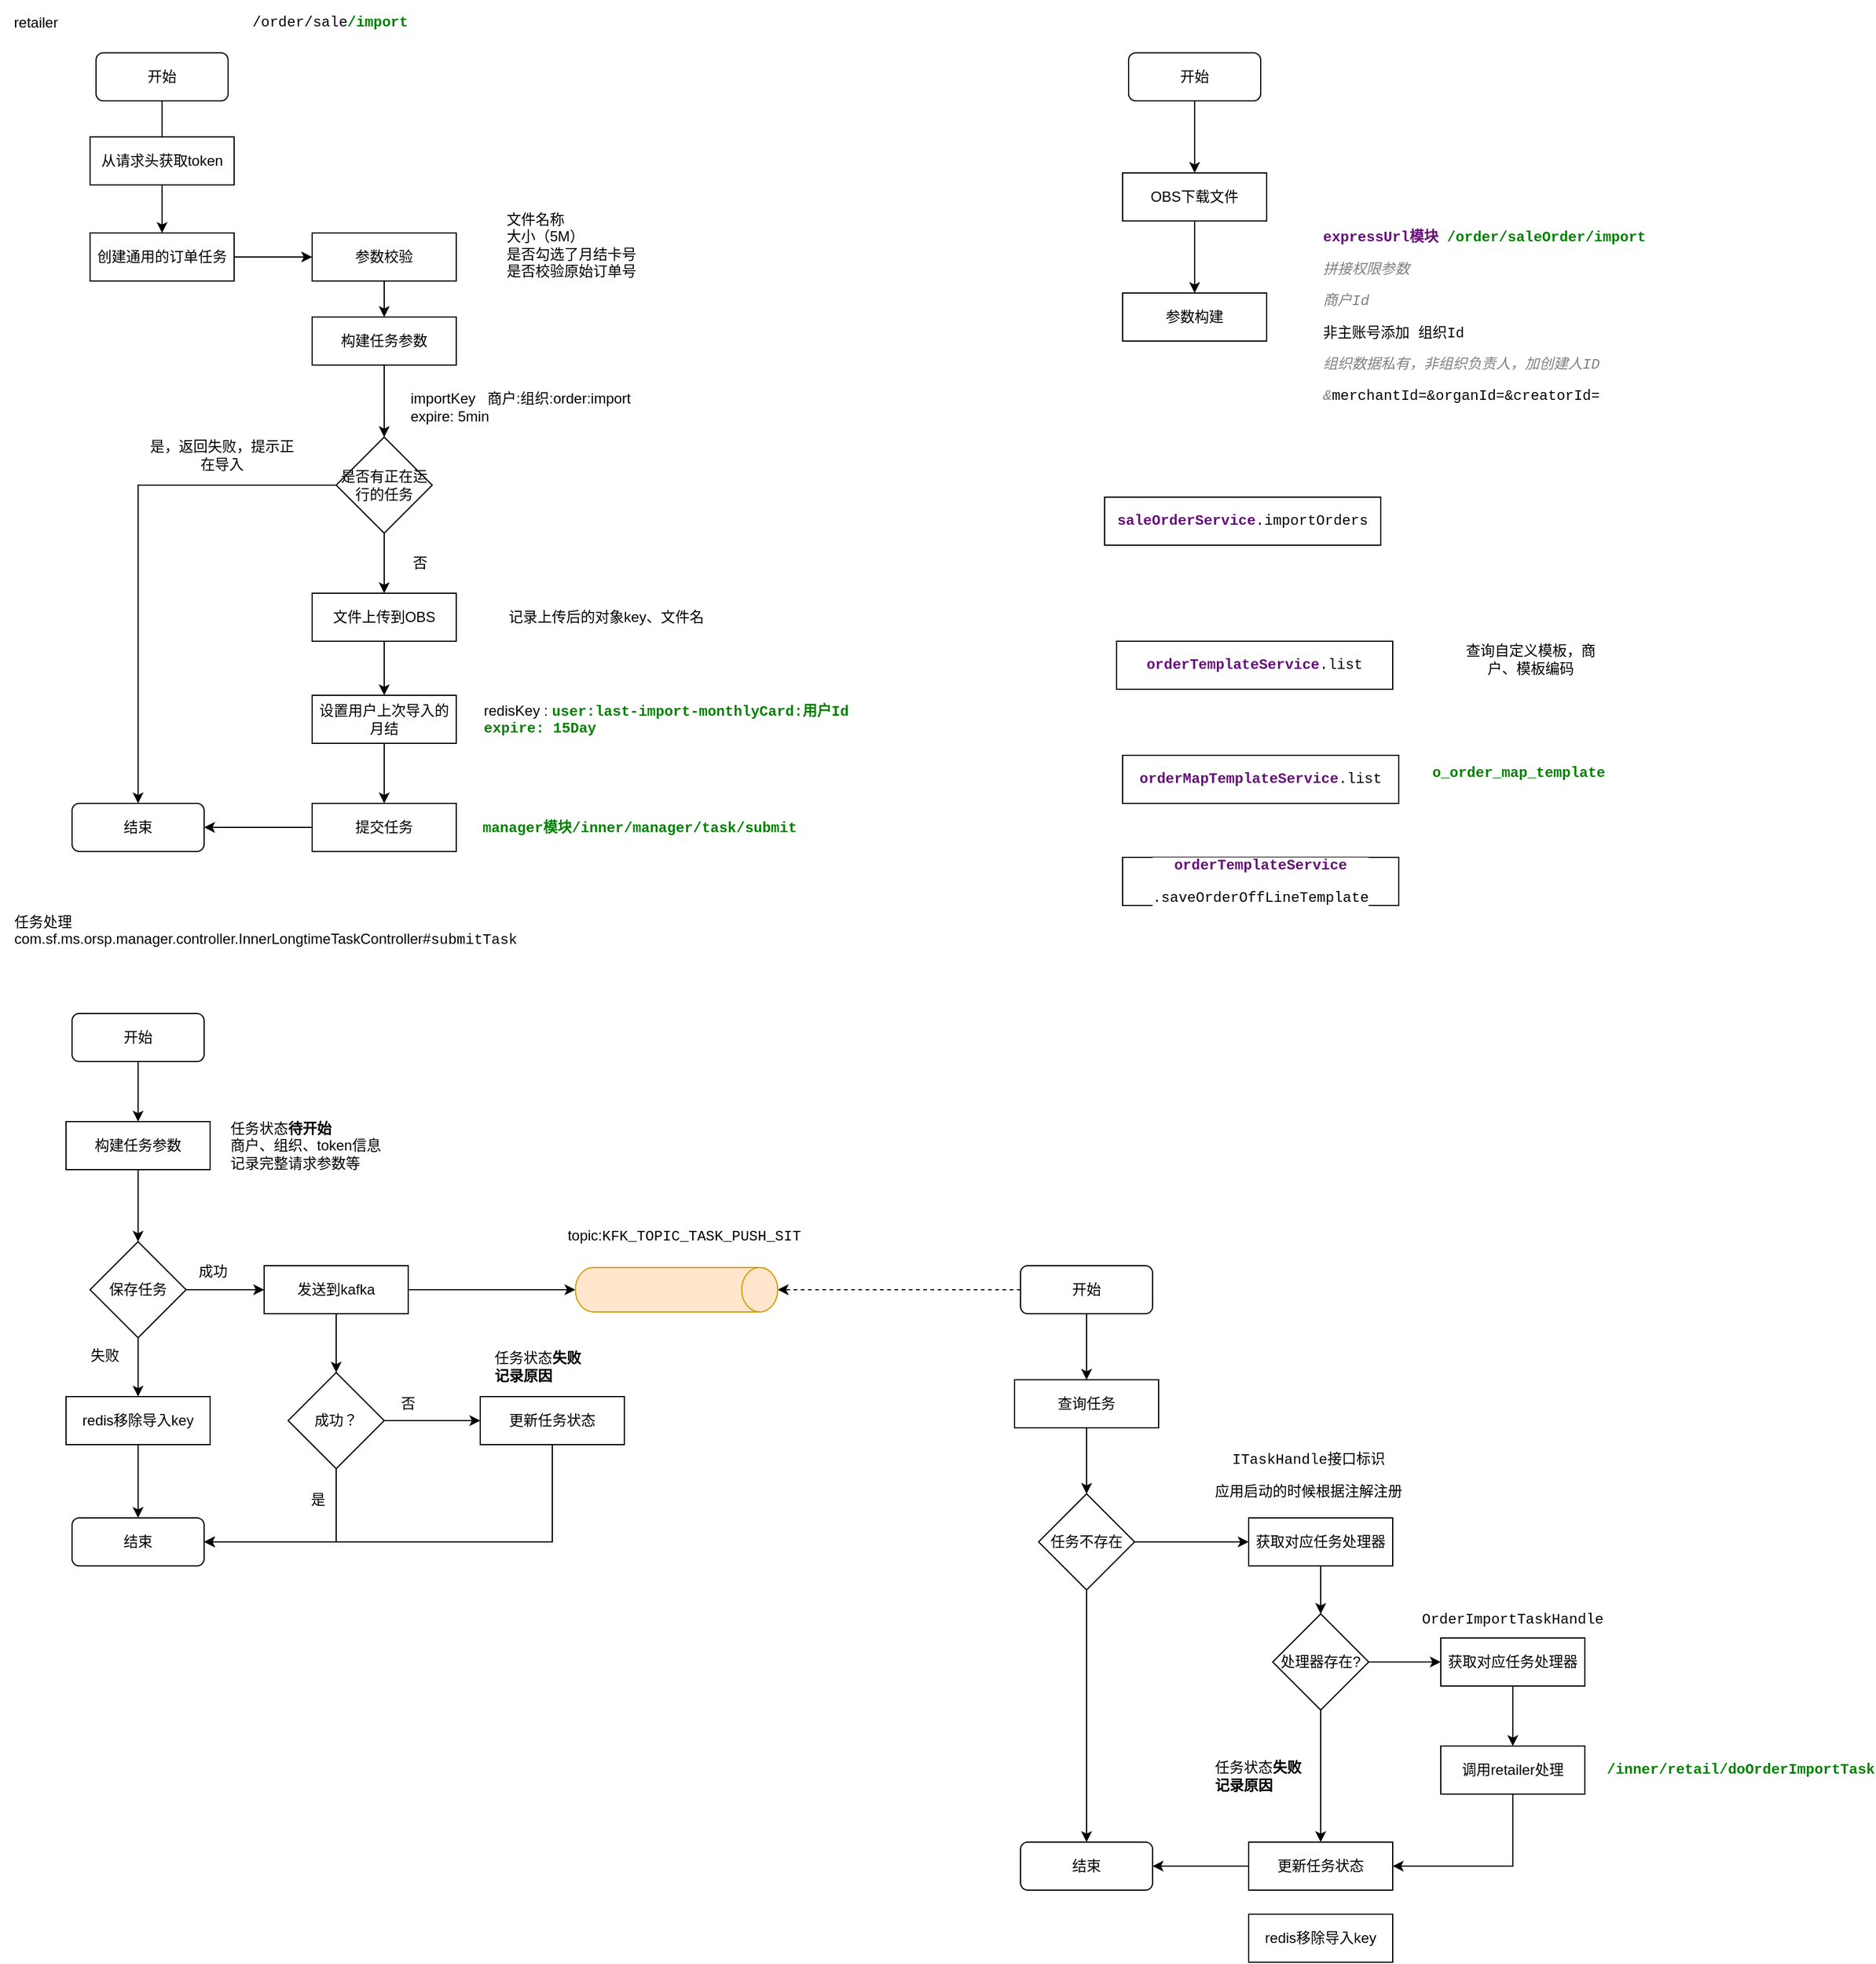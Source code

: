 <mxfile version="20.2.8" type="github" pages="6">
  <diagram id="TbDEX9xW6UQDXxYtpqDP" name="订单导入">
    <mxGraphModel dx="1422" dy="754" grid="1" gridSize="10" guides="1" tooltips="1" connect="1" arrows="1" fold="1" page="1" pageScale="1" pageWidth="827" pageHeight="1169" math="0" shadow="0">
      <root>
        <mxCell id="0" />
        <mxCell id="1" parent="0" />
        <mxCell id="iaJMB6_S7v5ycFKHqSS--22" value="" style="edgeStyle=orthogonalEdgeStyle;rounded=0;orthogonalLoop=1;jettySize=auto;html=1;" parent="1" source="iaJMB6_S7v5ycFKHqSS--1" target="iaJMB6_S7v5ycFKHqSS--5" edge="1">
          <mxGeometry relative="1" as="geometry" />
        </mxCell>
        <mxCell id="iaJMB6_S7v5ycFKHqSS--1" value="开始" style="rounded=1;whiteSpace=wrap;html=1;" parent="1" vertex="1">
          <mxGeometry x="100" y="50" width="110" height="40" as="geometry" />
        </mxCell>
        <mxCell id="iaJMB6_S7v5ycFKHqSS--2" value="&lt;pre style=&quot;background-color: rgb(255, 255, 255); font-family: &amp;quot;Courier New&amp;quot;; font-size: 9pt;&quot;&gt;/order/sale&lt;span style=&quot;color:#008000;font-weight:bold;&quot;&gt;/import&lt;/span&gt;&lt;/pre&gt;" style="text;html=1;strokeColor=none;fillColor=none;align=center;verticalAlign=middle;whiteSpace=wrap;rounded=0;" parent="1" vertex="1">
          <mxGeometry x="230" y="10" width="130" height="30" as="geometry" />
        </mxCell>
        <mxCell id="iaJMB6_S7v5ycFKHqSS--3" value="retailer" style="text;html=1;strokeColor=none;fillColor=none;align=center;verticalAlign=middle;whiteSpace=wrap;rounded=0;" parent="1" vertex="1">
          <mxGeometry x="20" y="10" width="60" height="30" as="geometry" />
        </mxCell>
        <mxCell id="iaJMB6_S7v5ycFKHqSS--4" value="从请求头获取token" style="rounded=0;whiteSpace=wrap;html=1;" parent="1" vertex="1">
          <mxGeometry x="95" y="120" width="120" height="40" as="geometry" />
        </mxCell>
        <mxCell id="iaJMB6_S7v5ycFKHqSS--23" value="" style="edgeStyle=orthogonalEdgeStyle;rounded=0;orthogonalLoop=1;jettySize=auto;html=1;" parent="1" source="iaJMB6_S7v5ycFKHqSS--5" target="iaJMB6_S7v5ycFKHqSS--7" edge="1">
          <mxGeometry relative="1" as="geometry" />
        </mxCell>
        <mxCell id="iaJMB6_S7v5ycFKHqSS--5" value="创建通用的订单任务" style="rounded=0;whiteSpace=wrap;html=1;" parent="1" vertex="1">
          <mxGeometry x="95" y="200" width="120" height="40" as="geometry" />
        </mxCell>
        <mxCell id="iaJMB6_S7v5ycFKHqSS--25" value="" style="edgeStyle=orthogonalEdgeStyle;rounded=0;orthogonalLoop=1;jettySize=auto;html=1;" parent="1" source="iaJMB6_S7v5ycFKHqSS--7" target="iaJMB6_S7v5ycFKHqSS--9" edge="1">
          <mxGeometry relative="1" as="geometry" />
        </mxCell>
        <mxCell id="iaJMB6_S7v5ycFKHqSS--7" value="参数校验" style="rounded=0;whiteSpace=wrap;html=1;" parent="1" vertex="1">
          <mxGeometry x="280" y="200" width="120" height="40" as="geometry" />
        </mxCell>
        <mxCell id="iaJMB6_S7v5ycFKHqSS--8" value="文件名称&lt;br&gt;大小（5M）&lt;br&gt;是否勾选了月结卡号&lt;br&gt;是否校验原始订单号" style="text;html=1;strokeColor=none;fillColor=none;align=left;verticalAlign=middle;whiteSpace=wrap;rounded=0;" parent="1" vertex="1">
          <mxGeometry x="440" y="160" width="220" height="100" as="geometry" />
        </mxCell>
        <mxCell id="iaJMB6_S7v5ycFKHqSS--26" value="" style="edgeStyle=orthogonalEdgeStyle;rounded=0;orthogonalLoop=1;jettySize=auto;html=1;" parent="1" source="iaJMB6_S7v5ycFKHqSS--9" target="iaJMB6_S7v5ycFKHqSS--12" edge="1">
          <mxGeometry relative="1" as="geometry" />
        </mxCell>
        <mxCell id="iaJMB6_S7v5ycFKHqSS--9" value="构建任务参数" style="rounded=0;whiteSpace=wrap;html=1;" parent="1" vertex="1">
          <mxGeometry x="280" y="270" width="120" height="40" as="geometry" />
        </mxCell>
        <mxCell id="iaJMB6_S7v5ycFKHqSS--10" value="importKey&amp;nbsp; &amp;nbsp;商户:组织:order:import&lt;br&gt;expire: 5min" style="text;html=1;strokeColor=none;fillColor=none;align=left;verticalAlign=middle;whiteSpace=wrap;rounded=0;" parent="1" vertex="1">
          <mxGeometry x="360" y="330" width="300" height="30" as="geometry" />
        </mxCell>
        <mxCell id="iaJMB6_S7v5ycFKHqSS--27" value="" style="edgeStyle=orthogonalEdgeStyle;rounded=0;orthogonalLoop=1;jettySize=auto;html=1;" parent="1" source="iaJMB6_S7v5ycFKHqSS--12" target="iaJMB6_S7v5ycFKHqSS--14" edge="1">
          <mxGeometry relative="1" as="geometry" />
        </mxCell>
        <mxCell id="iaJMB6_S7v5ycFKHqSS--30" style="edgeStyle=orthogonalEdgeStyle;rounded=0;orthogonalLoop=1;jettySize=auto;html=1;entryX=0.5;entryY=0;entryDx=0;entryDy=0;" parent="1" source="iaJMB6_S7v5ycFKHqSS--12" target="iaJMB6_S7v5ycFKHqSS--13" edge="1">
          <mxGeometry relative="1" as="geometry" />
        </mxCell>
        <mxCell id="iaJMB6_S7v5ycFKHqSS--12" value="是否有正在运行的任务" style="rhombus;whiteSpace=wrap;html=1;" parent="1" vertex="1">
          <mxGeometry x="300" y="370" width="80" height="80" as="geometry" />
        </mxCell>
        <mxCell id="iaJMB6_S7v5ycFKHqSS--13" value="结束" style="rounded=1;whiteSpace=wrap;html=1;" parent="1" vertex="1">
          <mxGeometry x="80" y="675" width="110" height="40" as="geometry" />
        </mxCell>
        <mxCell id="iaJMB6_S7v5ycFKHqSS--28" value="" style="edgeStyle=orthogonalEdgeStyle;rounded=0;orthogonalLoop=1;jettySize=auto;html=1;" parent="1" source="iaJMB6_S7v5ycFKHqSS--14" target="iaJMB6_S7v5ycFKHqSS--15" edge="1">
          <mxGeometry relative="1" as="geometry" />
        </mxCell>
        <mxCell id="iaJMB6_S7v5ycFKHqSS--14" value="文件上传到OBS" style="rounded=0;whiteSpace=wrap;html=1;" parent="1" vertex="1">
          <mxGeometry x="280" y="500" width="120" height="40" as="geometry" />
        </mxCell>
        <mxCell id="iaJMB6_S7v5ycFKHqSS--29" value="" style="edgeStyle=orthogonalEdgeStyle;rounded=0;orthogonalLoop=1;jettySize=auto;html=1;" parent="1" source="iaJMB6_S7v5ycFKHqSS--15" target="iaJMB6_S7v5ycFKHqSS--21" edge="1">
          <mxGeometry relative="1" as="geometry" />
        </mxCell>
        <mxCell id="iaJMB6_S7v5ycFKHqSS--15" value="设置用户上次导入的月结" style="rounded=0;whiteSpace=wrap;html=1;" parent="1" vertex="1">
          <mxGeometry x="280" y="585" width="120" height="40" as="geometry" />
        </mxCell>
        <mxCell id="iaJMB6_S7v5ycFKHqSS--17" value="&lt;span style=&quot;color: rgba(0, 0, 0, 0); font-family: monospace; font-size: 0px; text-align: start;&quot;&gt;%3CmxGraphModel%3E%3Croot%3E%3CmxCell%20id%3D%220%22%2F%3E%3CmxCell%20id%3D%221%22%20parent%3D%220%22%2F%3E%3CmxCell%20id%3D%222%22%20value%3D%22%E6%96%87%E4%BB%B6%E4%B8%8A%E4%BC%A0%E5%88%B0OBS%22%20style%3D%22rounded%3D0%3BwhiteSpace%3Dwrap%3Bhtml%3D1%3B%22%20vertex%3D%221%22%20parent%3D%221%22%3E%3CmxGeometry%20x%3D%22280%22%20y%3D%22500%22%20width%3D%22120%22%20height%3D%2240%22%20as%3D%22geometry%22%2F%3E%3C%2FmxCell%3E%3C%2Froot%3E%3C%2FmxGraphModel%3E&lt;/span&gt;" style="text;html=1;strokeColor=none;fillColor=none;align=center;verticalAlign=middle;whiteSpace=wrap;rounded=0;" parent="1" vertex="1">
          <mxGeometry x="450" y="595" width="60" height="30" as="geometry" />
        </mxCell>
        <mxCell id="iaJMB6_S7v5ycFKHqSS--18" value="&lt;div style=&quot;text-align: left;&quot;&gt;&lt;span style=&quot;background-color: initial;&quot;&gt;redisKey :&amp;nbsp;&lt;/span&gt;&lt;span style=&quot;font-size: 9pt; color: rgb(0, 128, 0); font-weight: bold; background-color: rgb(255, 255, 255); font-family: &amp;quot;Courier New&amp;quot;;&quot;&gt;user:last-import-monthlyCard:用户Id&lt;/span&gt;&lt;/div&gt;&lt;span style=&quot;color: rgb(0, 128, 0); font-weight: bold; background-color: rgb(255, 255, 255); font-family: &amp;quot;Courier New&amp;quot;; font-size: 9pt;&quot;&gt;&lt;div style=&quot;text-align: left;&quot;&gt;&lt;span style=&quot;font-size: 9pt;&quot;&gt;expire: 15Day&lt;/span&gt;&lt;/div&gt;&lt;/span&gt;" style="text;html=1;strokeColor=none;fillColor=none;align=center;verticalAlign=middle;whiteSpace=wrap;rounded=0;" parent="1" vertex="1">
          <mxGeometry x="420" y="590" width="310" height="30" as="geometry" />
        </mxCell>
        <mxCell id="iaJMB6_S7v5ycFKHqSS--19" value="&lt;font face=&quot;Courier New&quot; color=&quot;#008000&quot;&gt;&lt;span style=&quot;&quot;&gt;&lt;b&gt;manager模块&lt;/b&gt;&lt;/span&gt;&lt;/font&gt;&lt;span style=&quot;color: rgb(0, 128, 0); font-weight: bold; background-color: rgb(255, 255, 255); font-family: &amp;quot;Courier New&amp;quot;; font-size: 9pt;&quot;&gt;/inner/manager/task/submit&lt;/span&gt;&lt;font face=&quot;Courier New&quot; color=&quot;#008000&quot;&gt;&lt;span style=&quot;&quot;&gt;&lt;b&gt;&lt;br&gt;&lt;/b&gt;&lt;/span&gt;&lt;/font&gt;" style="text;html=1;strokeColor=none;fillColor=none;align=left;verticalAlign=middle;whiteSpace=wrap;rounded=0;" parent="1" vertex="1">
          <mxGeometry x="420" y="680" width="310" height="30" as="geometry" />
        </mxCell>
        <mxCell id="iaJMB6_S7v5ycFKHqSS--31" value="" style="edgeStyle=orthogonalEdgeStyle;rounded=0;orthogonalLoop=1;jettySize=auto;html=1;" parent="1" source="iaJMB6_S7v5ycFKHqSS--21" target="iaJMB6_S7v5ycFKHqSS--13" edge="1">
          <mxGeometry relative="1" as="geometry" />
        </mxCell>
        <mxCell id="iaJMB6_S7v5ycFKHqSS--21" value="提交任务" style="rounded=0;whiteSpace=wrap;html=1;" parent="1" vertex="1">
          <mxGeometry x="280" y="675" width="120" height="40" as="geometry" />
        </mxCell>
        <mxCell id="iaJMB6_S7v5ycFKHqSS--32" value="是，返回失败，提示正在导入" style="text;html=1;strokeColor=none;fillColor=none;align=center;verticalAlign=middle;whiteSpace=wrap;rounded=0;" parent="1" vertex="1">
          <mxGeometry x="140" y="370" width="130" height="30" as="geometry" />
        </mxCell>
        <mxCell id="iaJMB6_S7v5ycFKHqSS--33" value="否" style="text;html=1;strokeColor=none;fillColor=none;align=center;verticalAlign=middle;whiteSpace=wrap;rounded=0;" parent="1" vertex="1">
          <mxGeometry x="340" y="460" width="60" height="30" as="geometry" />
        </mxCell>
        <UserObject label="任务处理com.sf.ms.orsp.manager.controller.InnerLongtimeTaskController#&lt;span style=&quot;background-color: rgb(255, 255, 255); font-family: &amp;quot;Courier New&amp;quot;; font-size: 9pt;&quot;&gt;submitTask&lt;/span&gt;" id="iaJMB6_S7v5ycFKHqSS--34">
          <mxCell style="text;whiteSpace=wrap;html=1;" parent="1" vertex="1">
            <mxGeometry x="30" y="760" width="430" height="50" as="geometry" />
          </mxCell>
        </UserObject>
        <mxCell id="iaJMB6_S7v5ycFKHqSS--48" value="" style="edgeStyle=orthogonalEdgeStyle;rounded=0;orthogonalLoop=1;jettySize=auto;html=1;" parent="1" source="iaJMB6_S7v5ycFKHqSS--35" target="iaJMB6_S7v5ycFKHqSS--36" edge="1">
          <mxGeometry relative="1" as="geometry" />
        </mxCell>
        <mxCell id="iaJMB6_S7v5ycFKHqSS--35" value="开始" style="rounded=1;whiteSpace=wrap;html=1;" parent="1" vertex="1">
          <mxGeometry x="80" y="850" width="110" height="40" as="geometry" />
        </mxCell>
        <mxCell id="iaJMB6_S7v5ycFKHqSS--47" value="" style="edgeStyle=orthogonalEdgeStyle;rounded=0;orthogonalLoop=1;jettySize=auto;html=1;" parent="1" source="iaJMB6_S7v5ycFKHqSS--36" target="iaJMB6_S7v5ycFKHqSS--39" edge="1">
          <mxGeometry relative="1" as="geometry" />
        </mxCell>
        <mxCell id="iaJMB6_S7v5ycFKHqSS--36" value="构建任务参数" style="rounded=0;whiteSpace=wrap;html=1;" parent="1" vertex="1">
          <mxGeometry x="75" y="940" width="120" height="40" as="geometry" />
        </mxCell>
        <mxCell id="iaJMB6_S7v5ycFKHqSS--37" value="记录上传后的对象key、文件名" style="text;html=1;strokeColor=none;fillColor=none;align=center;verticalAlign=middle;whiteSpace=wrap;rounded=0;" parent="1" vertex="1">
          <mxGeometry x="420" y="505" width="210" height="30" as="geometry" />
        </mxCell>
        <mxCell id="iaJMB6_S7v5ycFKHqSS--44" value="" style="edgeStyle=orthogonalEdgeStyle;rounded=0;orthogonalLoop=1;jettySize=auto;html=1;" parent="1" source="iaJMB6_S7v5ycFKHqSS--39" target="iaJMB6_S7v5ycFKHqSS--41" edge="1">
          <mxGeometry relative="1" as="geometry" />
        </mxCell>
        <mxCell id="iaJMB6_S7v5ycFKHqSS--46" value="" style="edgeStyle=orthogonalEdgeStyle;rounded=0;orthogonalLoop=1;jettySize=auto;html=1;" parent="1" source="iaJMB6_S7v5ycFKHqSS--39" target="iaJMB6_S7v5ycFKHqSS--40" edge="1">
          <mxGeometry relative="1" as="geometry" />
        </mxCell>
        <mxCell id="iaJMB6_S7v5ycFKHqSS--39" value="保存任务" style="rhombus;whiteSpace=wrap;html=1;" parent="1" vertex="1">
          <mxGeometry x="95" y="1040" width="80" height="80" as="geometry" />
        </mxCell>
        <mxCell id="iaJMB6_S7v5ycFKHqSS--54" value="" style="edgeStyle=orthogonalEdgeStyle;rounded=0;orthogonalLoop=1;jettySize=auto;html=1;" parent="1" source="iaJMB6_S7v5ycFKHqSS--40" target="iaJMB6_S7v5ycFKHqSS--52" edge="1">
          <mxGeometry relative="1" as="geometry" />
        </mxCell>
        <mxCell id="iaJMB6_S7v5ycFKHqSS--69" style="edgeStyle=orthogonalEdgeStyle;rounded=0;orthogonalLoop=1;jettySize=auto;html=1;entryX=0.5;entryY=1;entryDx=0;entryDy=0;entryPerimeter=0;" parent="1" source="iaJMB6_S7v5ycFKHqSS--40" target="iaJMB6_S7v5ycFKHqSS--68" edge="1">
          <mxGeometry relative="1" as="geometry" />
        </mxCell>
        <mxCell id="iaJMB6_S7v5ycFKHqSS--40" value="发送到kafka" style="rounded=0;whiteSpace=wrap;html=1;" parent="1" vertex="1">
          <mxGeometry x="240" y="1060" width="120" height="40" as="geometry" />
        </mxCell>
        <mxCell id="iaJMB6_S7v5ycFKHqSS--45" value="" style="edgeStyle=orthogonalEdgeStyle;rounded=0;orthogonalLoop=1;jettySize=auto;html=1;" parent="1" source="iaJMB6_S7v5ycFKHqSS--41" target="iaJMB6_S7v5ycFKHqSS--42" edge="1">
          <mxGeometry relative="1" as="geometry" />
        </mxCell>
        <mxCell id="iaJMB6_S7v5ycFKHqSS--41" value="redis移除导入key" style="rounded=0;whiteSpace=wrap;html=1;" parent="1" vertex="1">
          <mxGeometry x="75" y="1169" width="120" height="40" as="geometry" />
        </mxCell>
        <mxCell id="iaJMB6_S7v5ycFKHqSS--42" value="结束" style="rounded=1;whiteSpace=wrap;html=1;" parent="1" vertex="1">
          <mxGeometry x="80" y="1270" width="110" height="40" as="geometry" />
        </mxCell>
        <mxCell id="iaJMB6_S7v5ycFKHqSS--49" value="任务状态&lt;b&gt;待开始&lt;/b&gt;&lt;br&gt;商户、组织、token信息&lt;br&gt;记录完整请求参数等" style="text;html=1;strokeColor=none;fillColor=none;align=left;verticalAlign=middle;whiteSpace=wrap;rounded=0;" parent="1" vertex="1">
          <mxGeometry x="210" y="935" width="165" height="50" as="geometry" />
        </mxCell>
        <mxCell id="iaJMB6_S7v5ycFKHqSS--50" value="成功" style="text;html=1;strokeColor=none;fillColor=none;align=center;verticalAlign=middle;whiteSpace=wrap;rounded=0;" parent="1" vertex="1">
          <mxGeometry x="180" y="1050" width="35" height="30" as="geometry" />
        </mxCell>
        <mxCell id="iaJMB6_S7v5ycFKHqSS--51" value="失败" style="text;html=1;strokeColor=none;fillColor=none;align=center;verticalAlign=middle;whiteSpace=wrap;rounded=0;" parent="1" vertex="1">
          <mxGeometry x="90" y="1120" width="35" height="30" as="geometry" />
        </mxCell>
        <mxCell id="iaJMB6_S7v5ycFKHqSS--55" style="edgeStyle=orthogonalEdgeStyle;rounded=0;orthogonalLoop=1;jettySize=auto;html=1;entryX=1;entryY=0.5;entryDx=0;entryDy=0;exitX=0.5;exitY=1;exitDx=0;exitDy=0;" parent="1" source="iaJMB6_S7v5ycFKHqSS--52" target="iaJMB6_S7v5ycFKHqSS--42" edge="1">
          <mxGeometry relative="1" as="geometry" />
        </mxCell>
        <mxCell id="iaJMB6_S7v5ycFKHqSS--58" value="" style="edgeStyle=orthogonalEdgeStyle;rounded=0;orthogonalLoop=1;jettySize=auto;html=1;" parent="1" source="iaJMB6_S7v5ycFKHqSS--52" target="iaJMB6_S7v5ycFKHqSS--57" edge="1">
          <mxGeometry relative="1" as="geometry" />
        </mxCell>
        <mxCell id="iaJMB6_S7v5ycFKHqSS--52" value="成功？" style="rhombus;whiteSpace=wrap;html=1;" parent="1" vertex="1">
          <mxGeometry x="260" y="1149" width="80" height="80" as="geometry" />
        </mxCell>
        <mxCell id="iaJMB6_S7v5ycFKHqSS--59" style="edgeStyle=orthogonalEdgeStyle;rounded=0;orthogonalLoop=1;jettySize=auto;html=1;entryX=1;entryY=0.5;entryDx=0;entryDy=0;exitX=0.5;exitY=1;exitDx=0;exitDy=0;" parent="1" source="iaJMB6_S7v5ycFKHqSS--57" target="iaJMB6_S7v5ycFKHqSS--42" edge="1">
          <mxGeometry relative="1" as="geometry" />
        </mxCell>
        <mxCell id="iaJMB6_S7v5ycFKHqSS--57" value="更新任务状态" style="rounded=0;whiteSpace=wrap;html=1;" parent="1" vertex="1">
          <mxGeometry x="420" y="1169" width="120" height="40" as="geometry" />
        </mxCell>
        <mxCell id="iaJMB6_S7v5ycFKHqSS--60" value="是" style="text;html=1;strokeColor=none;fillColor=none;align=center;verticalAlign=middle;whiteSpace=wrap;rounded=0;" parent="1" vertex="1">
          <mxGeometry x="270" y="1240" width="30" height="30" as="geometry" />
        </mxCell>
        <mxCell id="iaJMB6_S7v5ycFKHqSS--61" value="否" style="text;html=1;strokeColor=none;fillColor=none;align=center;verticalAlign=middle;whiteSpace=wrap;rounded=0;" parent="1" vertex="1">
          <mxGeometry x="345" y="1160" width="30" height="30" as="geometry" />
        </mxCell>
        <mxCell id="iaJMB6_S7v5ycFKHqSS--63" value="任务状态&lt;b&gt;失败&lt;br&gt;记录原因&lt;br&gt;&lt;/b&gt;" style="text;html=1;strokeColor=none;fillColor=none;align=left;verticalAlign=middle;whiteSpace=wrap;rounded=0;" parent="1" vertex="1">
          <mxGeometry x="430" y="1119" width="95" height="50" as="geometry" />
        </mxCell>
        <mxCell id="iaJMB6_S7v5ycFKHqSS--64" value="topic:&lt;span style=&quot;background-color: rgb(255, 255, 255); font-family: &amp;quot;Courier New&amp;quot;; font-size: 9pt;&quot;&gt;KFK_TOPIC_TASK_PUSH_SIT&lt;/span&gt;" style="text;html=1;strokeColor=none;fillColor=none;align=center;verticalAlign=middle;whiteSpace=wrap;rounded=0;" parent="1" vertex="1">
          <mxGeometry x="480" y="1020" width="220" height="30" as="geometry" />
        </mxCell>
        <mxCell id="iaJMB6_S7v5ycFKHqSS--70" style="edgeStyle=orthogonalEdgeStyle;rounded=0;orthogonalLoop=1;jettySize=auto;html=1;entryX=0.5;entryY=0;entryDx=0;entryDy=0;entryPerimeter=0;dashed=1;" parent="1" source="iaJMB6_S7v5ycFKHqSS--65" target="iaJMB6_S7v5ycFKHqSS--68" edge="1">
          <mxGeometry relative="1" as="geometry" />
        </mxCell>
        <mxCell id="iaJMB6_S7v5ycFKHqSS--76" value="" style="edgeStyle=orthogonalEdgeStyle;rounded=0;orthogonalLoop=1;jettySize=auto;html=1;" parent="1" source="iaJMB6_S7v5ycFKHqSS--65" target="iaJMB6_S7v5ycFKHqSS--71" edge="1">
          <mxGeometry relative="1" as="geometry" />
        </mxCell>
        <mxCell id="iaJMB6_S7v5ycFKHqSS--65" value="开始" style="rounded=1;whiteSpace=wrap;html=1;" parent="1" vertex="1">
          <mxGeometry x="870" y="1060" width="110" height="40" as="geometry" />
        </mxCell>
        <mxCell id="iaJMB6_S7v5ycFKHqSS--68" value="" style="shape=cylinder3;whiteSpace=wrap;html=1;boundedLbl=1;backgroundOutline=1;size=15;rotation=90;fillColor=#ffe6cc;strokeColor=#d79b00;" parent="1" vertex="1">
          <mxGeometry x="565" y="995.75" width="37" height="168.5" as="geometry" />
        </mxCell>
        <mxCell id="iaJMB6_S7v5ycFKHqSS--77" value="" style="edgeStyle=orthogonalEdgeStyle;rounded=0;orthogonalLoop=1;jettySize=auto;html=1;" parent="1" source="iaJMB6_S7v5ycFKHqSS--71" target="iaJMB6_S7v5ycFKHqSS--73" edge="1">
          <mxGeometry relative="1" as="geometry" />
        </mxCell>
        <mxCell id="iaJMB6_S7v5ycFKHqSS--71" value="查询任务" style="rounded=0;whiteSpace=wrap;html=1;" parent="1" vertex="1">
          <mxGeometry x="865" y="1155" width="120" height="40" as="geometry" />
        </mxCell>
        <mxCell id="iaJMB6_S7v5ycFKHqSS--75" value="" style="edgeStyle=orthogonalEdgeStyle;rounded=0;orthogonalLoop=1;jettySize=auto;html=1;" parent="1" source="iaJMB6_S7v5ycFKHqSS--73" target="iaJMB6_S7v5ycFKHqSS--74" edge="1">
          <mxGeometry relative="1" as="geometry" />
        </mxCell>
        <mxCell id="iaJMB6_S7v5ycFKHqSS--80" value="" style="edgeStyle=orthogonalEdgeStyle;rounded=0;orthogonalLoop=1;jettySize=auto;html=1;" parent="1" source="iaJMB6_S7v5ycFKHqSS--73" target="iaJMB6_S7v5ycFKHqSS--78" edge="1">
          <mxGeometry relative="1" as="geometry" />
        </mxCell>
        <mxCell id="iaJMB6_S7v5ycFKHqSS--73" value="任务不存在" style="rhombus;whiteSpace=wrap;html=1;" parent="1" vertex="1">
          <mxGeometry x="885" y="1250" width="80" height="80" as="geometry" />
        </mxCell>
        <mxCell id="iaJMB6_S7v5ycFKHqSS--74" value="结束" style="rounded=1;whiteSpace=wrap;html=1;" parent="1" vertex="1">
          <mxGeometry x="870" y="1540" width="110" height="40" as="geometry" />
        </mxCell>
        <mxCell id="iaJMB6_S7v5ycFKHqSS--86" value="" style="edgeStyle=orthogonalEdgeStyle;rounded=0;orthogonalLoop=1;jettySize=auto;html=1;" parent="1" source="iaJMB6_S7v5ycFKHqSS--78" target="iaJMB6_S7v5ycFKHqSS--81" edge="1">
          <mxGeometry relative="1" as="geometry" />
        </mxCell>
        <mxCell id="iaJMB6_S7v5ycFKHqSS--78" value="获取对应任务处理器" style="rounded=0;whiteSpace=wrap;html=1;" parent="1" vertex="1">
          <mxGeometry x="1060" y="1270" width="120" height="40" as="geometry" />
        </mxCell>
        <mxCell id="iaJMB6_S7v5ycFKHqSS--79" value="&lt;pre style=&quot;background-color: rgb(255, 255, 255); font-family: &amp;quot;Courier New&amp;quot;; font-size: 9pt;&quot;&gt;ITaskHandle接口标识&lt;/pre&gt;&lt;pre style=&quot;background-color: rgb(255, 255, 255); font-family: &amp;quot;Courier New&amp;quot;; font-size: 9pt;&quot;&gt;应用启动的时候根据注解注册&lt;/pre&gt;" style="text;html=1;strokeColor=none;fillColor=none;align=center;verticalAlign=middle;whiteSpace=wrap;rounded=0;" parent="1" vertex="1">
          <mxGeometry x="1050" y="1220" width="120" height="30" as="geometry" />
        </mxCell>
        <mxCell id="iaJMB6_S7v5ycFKHqSS--85" value="" style="edgeStyle=orthogonalEdgeStyle;rounded=0;orthogonalLoop=1;jettySize=auto;html=1;" parent="1" source="iaJMB6_S7v5ycFKHqSS--81" target="iaJMB6_S7v5ycFKHqSS--82" edge="1">
          <mxGeometry relative="1" as="geometry" />
        </mxCell>
        <mxCell id="iaJMB6_S7v5ycFKHqSS--89" value="" style="edgeStyle=orthogonalEdgeStyle;rounded=0;orthogonalLoop=1;jettySize=auto;html=1;" parent="1" source="iaJMB6_S7v5ycFKHqSS--81" target="iaJMB6_S7v5ycFKHqSS--88" edge="1">
          <mxGeometry relative="1" as="geometry" />
        </mxCell>
        <mxCell id="iaJMB6_S7v5ycFKHqSS--81" value="处理器存在?" style="rhombus;whiteSpace=wrap;html=1;" parent="1" vertex="1">
          <mxGeometry x="1080" y="1350" width="80" height="80" as="geometry" />
        </mxCell>
        <mxCell id="iaJMB6_S7v5ycFKHqSS--87" value="" style="edgeStyle=orthogonalEdgeStyle;rounded=0;orthogonalLoop=1;jettySize=auto;html=1;" parent="1" source="iaJMB6_S7v5ycFKHqSS--82" target="iaJMB6_S7v5ycFKHqSS--74" edge="1">
          <mxGeometry relative="1" as="geometry" />
        </mxCell>
        <mxCell id="iaJMB6_S7v5ycFKHqSS--82" value="更新任务状态" style="rounded=0;whiteSpace=wrap;html=1;" parent="1" vertex="1">
          <mxGeometry x="1060" y="1540" width="120" height="40" as="geometry" />
        </mxCell>
        <mxCell id="iaJMB6_S7v5ycFKHqSS--83" value="任务状态&lt;b&gt;失败&lt;br&gt;记录原因&lt;br&gt;&lt;/b&gt;" style="text;html=1;strokeColor=none;fillColor=none;align=left;verticalAlign=middle;whiteSpace=wrap;rounded=0;" parent="1" vertex="1">
          <mxGeometry x="1030" y="1460" width="95" height="50" as="geometry" />
        </mxCell>
        <mxCell id="iaJMB6_S7v5ycFKHqSS--92" value="" style="edgeStyle=orthogonalEdgeStyle;rounded=0;orthogonalLoop=1;jettySize=auto;html=1;" parent="1" source="iaJMB6_S7v5ycFKHqSS--88" target="iaJMB6_S7v5ycFKHqSS--91" edge="1">
          <mxGeometry relative="1" as="geometry" />
        </mxCell>
        <mxCell id="iaJMB6_S7v5ycFKHqSS--88" value="获取对应任务处理器" style="rounded=0;whiteSpace=wrap;html=1;" parent="1" vertex="1">
          <mxGeometry x="1220" y="1370" width="120" height="40" as="geometry" />
        </mxCell>
        <mxCell id="iaJMB6_S7v5ycFKHqSS--90" value="&lt;pre style=&quot;background-color: rgb(255, 255, 255); font-family: &amp;quot;Courier New&amp;quot;; font-size: 9pt;&quot;&gt;OrderImportTaskHandle&lt;/pre&gt;" style="text;html=1;strokeColor=none;fillColor=none;align=center;verticalAlign=middle;whiteSpace=wrap;rounded=0;" parent="1" vertex="1">
          <mxGeometry x="1185" y="1340" width="190" height="30" as="geometry" />
        </mxCell>
        <mxCell id="iaJMB6_S7v5ycFKHqSS--93" style="edgeStyle=orthogonalEdgeStyle;rounded=0;orthogonalLoop=1;jettySize=auto;html=1;entryX=1;entryY=0.5;entryDx=0;entryDy=0;exitX=0.5;exitY=1;exitDx=0;exitDy=0;" parent="1" source="iaJMB6_S7v5ycFKHqSS--91" target="iaJMB6_S7v5ycFKHqSS--82" edge="1">
          <mxGeometry relative="1" as="geometry" />
        </mxCell>
        <mxCell id="iaJMB6_S7v5ycFKHqSS--91" value="调用retailer处理" style="rounded=0;whiteSpace=wrap;html=1;" parent="1" vertex="1">
          <mxGeometry x="1220" y="1460" width="120" height="40" as="geometry" />
        </mxCell>
        <mxCell id="iaJMB6_S7v5ycFKHqSS--94" value="redis移除导入key" style="rounded=0;whiteSpace=wrap;html=1;" parent="1" vertex="1">
          <mxGeometry x="1060" y="1600" width="120" height="40" as="geometry" />
        </mxCell>
        <mxCell id="iaJMB6_S7v5ycFKHqSS--95" value="&lt;pre style=&quot;background-color: rgb(255, 255, 255); font-family: &amp;quot;Courier New&amp;quot;; font-size: 9pt;&quot;&gt;&lt;span style=&quot;color:#008000;font-weight:bold;&quot;&gt;/inner/retail/doOrderImportTask&lt;/span&gt;&lt;/pre&gt;" style="text;html=1;strokeColor=none;fillColor=none;align=center;verticalAlign=middle;whiteSpace=wrap;rounded=0;" parent="1" vertex="1">
          <mxGeometry x="1360" y="1465" width="220" height="30" as="geometry" />
        </mxCell>
        <mxCell id="hNy_1H1guwmeQA0wGxnE-5" value="" style="edgeStyle=orthogonalEdgeStyle;rounded=0;orthogonalLoop=1;jettySize=auto;html=1;" parent="1" source="hNy_1H1guwmeQA0wGxnE-1" target="hNy_1H1guwmeQA0wGxnE-3" edge="1">
          <mxGeometry relative="1" as="geometry" />
        </mxCell>
        <mxCell id="hNy_1H1guwmeQA0wGxnE-1" value="开始" style="rounded=1;whiteSpace=wrap;html=1;" parent="1" vertex="1">
          <mxGeometry x="960" y="50" width="110" height="40" as="geometry" />
        </mxCell>
        <mxCell id="hNy_1H1guwmeQA0wGxnE-2" value="参数构建" style="rounded=0;whiteSpace=wrap;html=1;" parent="1" vertex="1">
          <mxGeometry x="955" y="250" width="120" height="40" as="geometry" />
        </mxCell>
        <mxCell id="hNy_1H1guwmeQA0wGxnE-6" value="" style="edgeStyle=orthogonalEdgeStyle;rounded=0;orthogonalLoop=1;jettySize=auto;html=1;" parent="1" source="hNy_1H1guwmeQA0wGxnE-3" target="hNy_1H1guwmeQA0wGxnE-2" edge="1">
          <mxGeometry relative="1" as="geometry" />
        </mxCell>
        <mxCell id="hNy_1H1guwmeQA0wGxnE-3" value="OBS下载文件" style="rounded=0;whiteSpace=wrap;html=1;" parent="1" vertex="1">
          <mxGeometry x="955" y="150" width="120" height="40" as="geometry" />
        </mxCell>
        <mxCell id="hNy_1H1guwmeQA0wGxnE-4" value="&lt;pre style=&quot;background-color: rgb(255, 255, 255); font-family: &amp;quot;Courier New&amp;quot;; font-size: 9pt;&quot;&gt;&lt;span style=&quot;color:#660e7a;font-weight:bold;&quot;&gt;expressUrl模块 &lt;/span&gt;&lt;span style=&quot;color:#008000;font-weight:bold;&quot;&gt;/order/saleOrder/import&lt;/span&gt;&lt;/pre&gt;&lt;pre style=&quot;background-color: rgb(255, 255, 255); font-family: &amp;quot;Courier New&amp;quot;; font-size: 9pt;&quot;&gt;&lt;pre style=&quot;font-family: &amp;quot;Courier New&amp;quot;; font-size: 9pt;&quot;&gt;&lt;span style=&quot;color:#808080;font-style:italic;&quot;&gt;拼接权限参数&lt;/span&gt;&lt;/pre&gt;&lt;pre style=&quot;font-family: &amp;quot;Courier New&amp;quot;; font-size: 9pt;&quot;&gt;&lt;font color=&quot;#808080&quot;&gt;&lt;i&gt;商户Id&lt;/i&gt;&lt;/font&gt;&lt;/pre&gt;&lt;pre style=&quot;font-family: &amp;quot;Courier New&amp;quot;; font-size: 9pt;&quot;&gt;非主账号添加 组织Id&lt;/pre&gt;&lt;pre style=&quot;font-family: &amp;quot;Courier New&amp;quot;; font-size: 9pt;&quot;&gt;&lt;span style=&quot;color:#808080;font-style:italic;&quot;&gt;组织数据私有，非组织负责人，加创建人ID&lt;/span&gt;&lt;/pre&gt;&lt;pre style=&quot;font-family: &amp;quot;Courier New&amp;quot;; font-size: 9pt;&quot;&gt;&lt;font style=&quot;font-size: 9pt;&quot; color=&quot;#808080&quot;&gt;&lt;i&gt;&amp;amp;&lt;/i&gt;&lt;/font&gt;&lt;span style=&quot;font-size: 9pt;&quot;&gt;merchantId=&lt;/span&gt;&lt;span style=&quot;font-size: 9pt;&quot;&gt;&amp;amp;organId=&lt;/span&gt;&amp;amp;creatorId=&lt;/pre&gt;&lt;/pre&gt;" style="text;html=1;strokeColor=none;fillColor=none;align=left;verticalAlign=middle;whiteSpace=wrap;rounded=0;" parent="1" vertex="1">
          <mxGeometry x="1120" y="185" width="270" height="170" as="geometry" />
        </mxCell>
        <mxCell id="Js7DpUYvNDPHSqQhb3X2-1" value="&lt;pre style=&quot;background-color: rgb(255, 255, 255); font-family: &amp;quot;Courier New&amp;quot;; font-size: 9pt;&quot;&gt;&lt;span style=&quot;color:#660e7a;font-weight:bold;&quot;&gt;saleOrderService&lt;/span&gt;.importOrders&lt;/pre&gt;" style="rounded=0;whiteSpace=wrap;html=1;fontSize=12;fontColor=#000000;" parent="1" vertex="1">
          <mxGeometry x="940" y="420" width="230" height="40" as="geometry" />
        </mxCell>
        <mxCell id="Js7DpUYvNDPHSqQhb3X2-2" value="&lt;pre style=&quot;background-color: rgb(255, 255, 255); font-family: &amp;quot;Courier New&amp;quot;; font-size: 9pt;&quot;&gt;&lt;pre style=&quot;font-family: &amp;quot;Courier New&amp;quot;; font-size: 9pt;&quot;&gt;&lt;span style=&quot;color:#660e7a;font-weight:bold;&quot;&gt;orderMapTemplateService&lt;/span&gt;.list&lt;/pre&gt;&lt;/pre&gt;" style="rounded=0;whiteSpace=wrap;html=1;fontSize=12;fontColor=#000000;" parent="1" vertex="1">
          <mxGeometry x="955" y="635" width="230" height="40" as="geometry" />
        </mxCell>
        <mxCell id="Js7DpUYvNDPHSqQhb3X2-3" value="&lt;pre style=&quot;background-color: rgb(255, 255, 255); font-family: &amp;quot;Courier New&amp;quot;; font-size: 9pt;&quot;&gt;&lt;span style=&quot;color:#008000;font-weight:bold;&quot;&gt;o_order_map_template&lt;/span&gt;&lt;/pre&gt;" style="text;html=1;strokeColor=none;fillColor=none;align=center;verticalAlign=middle;whiteSpace=wrap;rounded=0;fontSize=12;fontColor=#000000;" parent="1" vertex="1">
          <mxGeometry x="1220" y="635" width="130" height="30" as="geometry" />
        </mxCell>
        <mxCell id="Js7DpUYvNDPHSqQhb3X2-4" value="&lt;pre style=&quot;background-color: rgb(255, 255, 255); font-family: &amp;quot;Courier New&amp;quot;; font-size: 9pt;&quot;&gt;&lt;pre style=&quot;font-family: &amp;quot;Courier New&amp;quot;; font-size: 9pt;&quot;&gt;&lt;span style=&quot;color:#660e7a;font-weight:bold;&quot;&gt;orderTemplateService&lt;/span&gt;.list&lt;/pre&gt;&lt;/pre&gt;" style="rounded=0;whiteSpace=wrap;html=1;fontSize=12;fontColor=#000000;" parent="1" vertex="1">
          <mxGeometry x="950" y="540" width="230" height="40" as="geometry" />
        </mxCell>
        <mxCell id="Js7DpUYvNDPHSqQhb3X2-5" value="查询自定义模板，商户、模板编码" style="text;html=1;strokeColor=none;fillColor=none;align=center;verticalAlign=middle;whiteSpace=wrap;rounded=0;fontSize=12;fontColor=#000000;" parent="1" vertex="1">
          <mxGeometry x="1230" y="540" width="130" height="30" as="geometry" />
        </mxCell>
        <mxCell id="Js7DpUYvNDPHSqQhb3X2-6" value="&lt;pre style=&quot;background-color: rgb(255, 255, 255); font-family: &amp;quot;Courier New&amp;quot;; font-size: 9pt;&quot;&gt;&lt;pre style=&quot;font-family: &amp;quot;Courier New&amp;quot;; font-size: 9pt;&quot;&gt;&lt;span style=&quot;color:#660e7a;font-weight:bold;&quot;&gt;orderTemplateService&lt;/span&gt;&lt;/pre&gt;&lt;pre style=&quot;font-family: &amp;quot;Courier New&amp;quot;; font-size: 9pt;&quot;&gt;.saveOrderOffLineTemplate&lt;/pre&gt;&lt;/pre&gt;" style="rounded=0;whiteSpace=wrap;html=1;fontSize=12;fontColor=#000000;" parent="1" vertex="1">
          <mxGeometry x="955" y="720" width="230" height="40" as="geometry" />
        </mxCell>
      </root>
    </mxGraphModel>
  </diagram>
  <diagram id="SBfxKGozbUk5vd_RHHLc" name="人工下单">
    <mxGraphModel dx="1662" dy="839" grid="1" gridSize="10" guides="1" tooltips="1" connect="1" arrows="1" fold="1" page="1" pageScale="1" pageWidth="827" pageHeight="1169" math="0" shadow="0">
      <root>
        <mxCell id="0" />
        <mxCell id="1" parent="0" />
        <mxCell id="4FcIvpIHeWygWOenw7Vw-6" value="" style="edgeStyle=orthogonalEdgeStyle;rounded=0;orthogonalLoop=1;jettySize=auto;html=1;entryX=0.5;entryY=0;entryDx=0;entryDy=0;" edge="1" parent="1" source="4FcIvpIHeWygWOenw7Vw-1" target="4FcIvpIHeWygWOenw7Vw-10">
          <mxGeometry relative="1" as="geometry" />
        </mxCell>
        <mxCell id="4FcIvpIHeWygWOenw7Vw-1" value="开始" style="rounded=1;whiteSpace=wrap;html=1;" vertex="1" parent="1">
          <mxGeometry x="147.5" y="20" width="110" height="50" as="geometry" />
        </mxCell>
        <mxCell id="4FcIvpIHeWygWOenw7Vw-2" value="&lt;pre style=&quot;background-color: rgb(255, 255, 255); font-family: &amp;quot;Courier New&amp;quot;; font-size: 9pt;&quot;&gt;&lt;span style=&quot;color:#660e7a;font-weight:bold;&quot;&gt;express：&lt;/span&gt;&lt;span style=&quot;color:#008000;font-weight:bold;&quot;&gt;/order/saleOrder&lt;/span&gt;&lt;/pre&gt;" style="text;html=1;strokeColor=none;fillColor=none;align=center;verticalAlign=middle;whiteSpace=wrap;rounded=0;" vertex="1" parent="1">
          <mxGeometry x="270" y="295" width="220" height="30" as="geometry" />
        </mxCell>
        <mxCell id="4FcIvpIHeWygWOenw7Vw-7" value="" style="edgeStyle=orthogonalEdgeStyle;rounded=0;orthogonalLoop=1;jettySize=auto;html=1;" edge="1" parent="1" source="4FcIvpIHeWygWOenw7Vw-3" target="4FcIvpIHeWygWOenw7Vw-4">
          <mxGeometry relative="1" as="geometry" />
        </mxCell>
        <mxCell id="4FcIvpIHeWygWOenw7Vw-3" value="月结卡号、代收卡号处理" style="rounded=0;whiteSpace=wrap;html=1;" vertex="1" parent="1">
          <mxGeometry x="145" y="200" width="115" height="40" as="geometry" />
        </mxCell>
        <mxCell id="4FcIvpIHeWygWOenw7Vw-8" value="" style="edgeStyle=orthogonalEdgeStyle;rounded=0;orthogonalLoop=1;jettySize=auto;html=1;" edge="1" parent="1" source="4FcIvpIHeWygWOenw7Vw-4" target="4FcIvpIHeWygWOenw7Vw-5">
          <mxGeometry relative="1" as="geometry" />
        </mxCell>
        <mxCell id="4FcIvpIHeWygWOenw7Vw-4" value="调用exprsss模块" style="rounded=0;whiteSpace=wrap;html=1;" vertex="1" parent="1">
          <mxGeometry x="145" y="290" width="115" height="40" as="geometry" />
        </mxCell>
        <mxCell id="4FcIvpIHeWygWOenw7Vw-5" value="结束" style="rounded=1;whiteSpace=wrap;html=1;" vertex="1" parent="1">
          <mxGeometry x="147" y="370" width="110" height="50" as="geometry" />
        </mxCell>
        <mxCell id="4FcIvpIHeWygWOenw7Vw-9" value="代收卡号填充为月结卡号" style="text;html=1;strokeColor=none;fillColor=none;align=center;verticalAlign=middle;whiteSpace=wrap;rounded=0;" vertex="1" parent="1">
          <mxGeometry x="30" y="205" width="80" height="30" as="geometry" />
        </mxCell>
        <mxCell id="4FcIvpIHeWygWOenw7Vw-11" value="" style="edgeStyle=orthogonalEdgeStyle;rounded=0;orthogonalLoop=1;jettySize=auto;html=1;" edge="1" parent="1" source="4FcIvpIHeWygWOenw7Vw-10" target="4FcIvpIHeWygWOenw7Vw-3">
          <mxGeometry relative="1" as="geometry" />
        </mxCell>
        <mxCell id="4FcIvpIHeWygWOenw7Vw-10" value="组织设置" style="rounded=0;whiteSpace=wrap;html=1;" vertex="1" parent="1">
          <mxGeometry x="145" y="110" width="115" height="40" as="geometry" />
        </mxCell>
        <mxCell id="4FcIvpIHeWygWOenw7Vw-12" value="上下文获取" style="text;html=1;strokeColor=none;fillColor=none;align=center;verticalAlign=middle;whiteSpace=wrap;rounded=0;" vertex="1" parent="1">
          <mxGeometry x="30" y="115" width="60" height="30" as="geometry" />
        </mxCell>
        <mxCell id="4FcIvpIHeWygWOenw7Vw-46" value="" style="edgeStyle=orthogonalEdgeStyle;rounded=0;orthogonalLoop=1;jettySize=auto;html=1;fontSize=12;" edge="1" parent="1" source="4FcIvpIHeWygWOenw7Vw-13" target="4FcIvpIHeWygWOenw7Vw-17">
          <mxGeometry relative="1" as="geometry" />
        </mxCell>
        <mxCell id="4FcIvpIHeWygWOenw7Vw-13" value="开始" style="rounded=1;whiteSpace=wrap;html=1;" vertex="1" parent="1">
          <mxGeometry x="150" y="535" width="110" height="50" as="geometry" />
        </mxCell>
        <mxCell id="4FcIvpIHeWygWOenw7Vw-14" value="&lt;b&gt;&lt;font style=&quot;font-size: 18px;&quot;&gt;Express&lt;/font&gt;&lt;/b&gt;" style="text;html=1;strokeColor=none;fillColor=none;align=center;verticalAlign=middle;whiteSpace=wrap;rounded=0;" vertex="1" parent="1">
          <mxGeometry x="30" y="470" width="60" height="30" as="geometry" />
        </mxCell>
        <mxCell id="4FcIvpIHeWygWOenw7Vw-15" value="&lt;font style=&quot;font-size: 12px;&quot;&gt;com.sf.ms.express.service.order.impl.SaleOrderServiceImpl#save&lt;/font&gt;" style="text;html=1;strokeColor=none;fillColor=none;align=center;verticalAlign=middle;whiteSpace=wrap;rounded=0;fontSize=18;" vertex="1" parent="1">
          <mxGeometry x="100" y="470" width="370" height="30" as="geometry" />
        </mxCell>
        <mxCell id="4FcIvpIHeWygWOenw7Vw-47" value="" style="edgeStyle=orthogonalEdgeStyle;rounded=0;orthogonalLoop=1;jettySize=auto;html=1;fontSize=12;" edge="1" parent="1" source="4FcIvpIHeWygWOenw7Vw-17" target="4FcIvpIHeWygWOenw7Vw-22">
          <mxGeometry relative="1" as="geometry" />
        </mxCell>
        <mxCell id="4FcIvpIHeWygWOenw7Vw-17" value="包裹数量校验" style="rounded=0;whiteSpace=wrap;html=1;" vertex="1" parent="1">
          <mxGeometry x="147" y="640" width="115" height="40" as="geometry" />
        </mxCell>
        <mxCell id="4FcIvpIHeWygWOenw7Vw-18" value="不超过1200" style="text;html=1;strokeColor=none;fillColor=none;align=center;verticalAlign=middle;whiteSpace=wrap;rounded=0;fontSize=12;" vertex="1" parent="1">
          <mxGeometry x="40" y="650" width="80" height="30" as="geometry" />
        </mxCell>
        <mxCell id="4FcIvpIHeWygWOenw7Vw-20" value="不超过100个&lt;br&gt;按&lt;span style=&quot;color: rgb(128, 128, 128); font-style: italic; background-color: rgb(255, 255, 255); font-family: &amp;quot;Courier New&amp;quot;; font-size: 9pt;&quot;&gt;收件人名称，手机，电话，地址，收件公司去重&lt;/span&gt;" style="text;html=1;strokeColor=none;fillColor=none;align=left;verticalAlign=middle;whiteSpace=wrap;rounded=0;fontSize=12;" vertex="1" parent="1">
          <mxGeometry x="490" y="730" width="290" height="60" as="geometry" />
        </mxCell>
        <mxCell id="4FcIvpIHeWygWOenw7Vw-50" style="edgeStyle=orthogonalEdgeStyle;rounded=0;orthogonalLoop=1;jettySize=auto;html=1;entryX=1;entryY=0.5;entryDx=0;entryDy=0;fontSize=12;" edge="1" parent="1" source="4FcIvpIHeWygWOenw7Vw-21" target="4FcIvpIHeWygWOenw7Vw-23">
          <mxGeometry relative="1" as="geometry">
            <Array as="points">
              <mxPoint x="388" y="880" />
            </Array>
          </mxGeometry>
        </mxCell>
        <mxCell id="4FcIvpIHeWygWOenw7Vw-21" value="收件人信息处理" style="rounded=0;whiteSpace=wrap;html=1;" vertex="1" parent="1">
          <mxGeometry x="330" y="740" width="115" height="40" as="geometry" />
        </mxCell>
        <mxCell id="4FcIvpIHeWygWOenw7Vw-48" value="" style="edgeStyle=orthogonalEdgeStyle;rounded=0;orthogonalLoop=1;jettySize=auto;html=1;fontSize=12;" edge="1" parent="1" source="4FcIvpIHeWygWOenw7Vw-22" target="4FcIvpIHeWygWOenw7Vw-23">
          <mxGeometry relative="1" as="geometry" />
        </mxCell>
        <mxCell id="4FcIvpIHeWygWOenw7Vw-49" style="edgeStyle=orthogonalEdgeStyle;rounded=0;orthogonalLoop=1;jettySize=auto;html=1;entryX=0;entryY=0.5;entryDx=0;entryDy=0;fontSize=12;" edge="1" parent="1" source="4FcIvpIHeWygWOenw7Vw-22" target="4FcIvpIHeWygWOenw7Vw-21">
          <mxGeometry relative="1" as="geometry" />
        </mxCell>
        <mxCell id="4FcIvpIHeWygWOenw7Vw-22" value="收件人数量超过1个" style="rhombus;whiteSpace=wrap;html=1;fontSize=12;" vertex="1" parent="1">
          <mxGeometry x="165" y="720" width="80" height="80" as="geometry" />
        </mxCell>
        <mxCell id="4FcIvpIHeWygWOenw7Vw-51" style="edgeStyle=orthogonalEdgeStyle;rounded=0;orthogonalLoop=1;jettySize=auto;html=1;entryX=0.5;entryY=0;entryDx=0;entryDy=0;fontSize=12;exitX=0.5;exitY=1;exitDx=0;exitDy=0;" edge="1" parent="1" source="4FcIvpIHeWygWOenw7Vw-23" target="4FcIvpIHeWygWOenw7Vw-24">
          <mxGeometry relative="1" as="geometry" />
        </mxCell>
        <mxCell id="4FcIvpIHeWygWOenw7Vw-52" style="edgeStyle=orthogonalEdgeStyle;rounded=0;orthogonalLoop=1;jettySize=auto;html=1;entryX=0.5;entryY=0;entryDx=0;entryDy=0;fontSize=12;exitX=0;exitY=0.5;exitDx=0;exitDy=0;" edge="1" parent="1" source="4FcIvpIHeWygWOenw7Vw-23" target="4FcIvpIHeWygWOenw7Vw-22">
          <mxGeometry relative="1" as="geometry">
            <Array as="points">
              <mxPoint x="110" y="880" />
              <mxPoint x="110" y="700" />
              <mxPoint x="205" y="700" />
            </Array>
          </mxGeometry>
        </mxCell>
        <mxCell id="4FcIvpIHeWygWOenw7Vw-23" value="保存" style="rounded=0;whiteSpace=wrap;html=1;" vertex="1" parent="1">
          <mxGeometry x="147" y="860" width="115" height="40" as="geometry" />
        </mxCell>
        <mxCell id="4FcIvpIHeWygWOenw7Vw-54" style="edgeStyle=orthogonalEdgeStyle;rounded=0;orthogonalLoop=1;jettySize=auto;html=1;fontSize=12;" edge="1" parent="1" source="4FcIvpIHeWygWOenw7Vw-24" target="4FcIvpIHeWygWOenw7Vw-26">
          <mxGeometry relative="1" as="geometry" />
        </mxCell>
        <mxCell id="4FcIvpIHeWygWOenw7Vw-24" value="预约取件时间处理" style="rounded=0;whiteSpace=wrap;html=1;" vertex="1" parent="1">
          <mxGeometry x="330" y="970" width="115" height="40" as="geometry" />
        </mxCell>
        <mxCell id="4FcIvpIHeWygWOenw7Vw-55" value="" style="edgeStyle=orthogonalEdgeStyle;rounded=0;orthogonalLoop=1;jettySize=auto;html=1;fontSize=12;" edge="1" parent="1" source="4FcIvpIHeWygWOenw7Vw-26" target="4FcIvpIHeWygWOenw7Vw-28">
          <mxGeometry relative="1" as="geometry" />
        </mxCell>
        <mxCell id="4FcIvpIHeWygWOenw7Vw-26" value="检查订单是否已存在" style="rounded=0;whiteSpace=wrap;html=1;" vertex="1" parent="1">
          <mxGeometry x="330" y="1050" width="115" height="40" as="geometry" />
        </mxCell>
        <mxCell id="4FcIvpIHeWygWOenw7Vw-27" value="商户、订单号、创建人" style="text;html=1;strokeColor=none;fillColor=none;align=left;verticalAlign=middle;whiteSpace=wrap;rounded=0;fontSize=12;" vertex="1" parent="1">
          <mxGeometry x="490" y="1055" width="210" height="30" as="geometry" />
        </mxCell>
        <mxCell id="4FcIvpIHeWygWOenw7Vw-56" style="edgeStyle=orthogonalEdgeStyle;rounded=0;orthogonalLoop=1;jettySize=auto;html=1;entryX=0.5;entryY=0;entryDx=0;entryDy=0;fontSize=12;" edge="1" parent="1" source="4FcIvpIHeWygWOenw7Vw-28" target="4FcIvpIHeWygWOenw7Vw-30">
          <mxGeometry relative="1" as="geometry" />
        </mxCell>
        <mxCell id="4FcIvpIHeWygWOenw7Vw-28" value="订单状态清空重置" style="rounded=0;whiteSpace=wrap;html=1;" vertex="1" parent="1">
          <mxGeometry x="330" y="1120" width="115" height="40" as="geometry" />
        </mxCell>
        <mxCell id="4FcIvpIHeWygWOenw7Vw-29" value="&lt;br&gt;订单状态 status&amp;nbsp;&amp;nbsp;&lt;span style=&quot;color: rgb(0, 128, 0); font-weight: bold; background-color: rgb(255, 255, 255); font-family: &amp;quot;Courier New&amp;quot;; font-size: 9pt;&quot;&gt;-1已取消 0已确认&lt;/span&gt;&lt;br&gt;审核状态 verifyStatus&amp;nbsp;&lt;span style=&quot;color: rgb(0, 128, 0); font-weight: bold; background-color: rgb(255, 255, 255); font-family: &amp;quot;Courier New&amp;quot;; font-size: 9pt;&quot;&gt; 0 待审核 1 已审核&lt;/span&gt;&lt;br&gt;发货状态 sendStatus&amp;nbsp;&lt;span style=&quot;color: rgb(0, 128, 0); font-weight: bold; background-color: rgb(255, 255, 255); font-family: &amp;quot;Courier New&amp;quot;; font-size: 9pt;&quot;&gt; -1发货失败 0未发货 1已发货&amp;nbsp;&lt;/span&gt;&lt;br&gt;运单状态 waybillStatus&amp;nbsp;&amp;nbsp;&lt;span style=&quot;color: rgb(0, 128, 0); font-weight: bold; background-color: rgb(255, 255, 255); font-family: &amp;quot;Courier New&amp;quot;; font-size: 9pt;&quot;&gt;0待揽收  1已揽收 2运输中 3派送中 4异常件 5退回件 6退回签收 7转寄件 8作废件 9已签收&lt;/span&gt;" style="text;html=1;strokeColor=none;fillColor=none;align=left;verticalAlign=middle;whiteSpace=wrap;rounded=0;fontSize=12;" vertex="1" parent="1">
          <mxGeometry x="490" y="1097.5" width="680" height="85" as="geometry" />
        </mxCell>
        <mxCell id="4FcIvpIHeWygWOenw7Vw-57" style="edgeStyle=orthogonalEdgeStyle;rounded=0;orthogonalLoop=1;jettySize=auto;html=1;entryX=0.5;entryY=0;entryDx=0;entryDy=0;fontSize=12;" edge="1" parent="1" source="4FcIvpIHeWygWOenw7Vw-30" target="4FcIvpIHeWygWOenw7Vw-31">
          <mxGeometry relative="1" as="geometry" />
        </mxCell>
        <mxCell id="4FcIvpIHeWygWOenw7Vw-30" value="收寄件人地址检查" style="rounded=0;whiteSpace=wrap;html=1;" vertex="1" parent="1">
          <mxGeometry x="330" y="1220" width="115" height="40" as="geometry" />
        </mxCell>
        <mxCell id="4FcIvpIHeWygWOenw7Vw-58" style="edgeStyle=orthogonalEdgeStyle;rounded=0;orthogonalLoop=1;jettySize=auto;html=1;fontSize=12;" edge="1" parent="1" source="4FcIvpIHeWygWOenw7Vw-31" target="4FcIvpIHeWygWOenw7Vw-33">
          <mxGeometry relative="1" as="geometry" />
        </mxCell>
        <mxCell id="4FcIvpIHeWygWOenw7Vw-31" value="千点取件判断" style="rounded=0;whiteSpace=wrap;html=1;" vertex="1" parent="1">
          <mxGeometry x="330" y="1320" width="115" height="40" as="geometry" />
        </mxCell>
        <mxCell id="4FcIvpIHeWygWOenw7Vw-32" value="物流产品：50 -&lt;span style=&quot;background-color: rgb(246, 235, 188); color: rgb(0, 128, 0); font-weight: bold; font-family: &amp;quot;Courier New&amp;quot;; font-size: 9pt;&quot;&gt;千点取80&lt;/span&gt;&lt;span style=&quot;background-color: initial;&quot;&gt;&amp;nbsp; &amp;nbsp; 51-&amp;nbsp;&lt;/span&gt;&lt;span style=&quot;background-color: rgb(246, 235, 188); color: rgb(0, 128, 0); font-weight: bold; font-family: &amp;quot;Courier New&amp;quot;; font-size: 9pt;&quot;&gt;千点取80&lt;/span&gt;&lt;span style=&quot;background-color: initial;&quot;&gt;&amp;nbsp; 52-&lt;/span&gt;&lt;span style=&quot;background-color: rgb(246, 235, 188); color: rgb(0, 128, 0); font-weight: bold; font-family: &amp;quot;Courier New&amp;quot;; font-size: 9pt;&quot;&gt;千点取100&lt;br&gt;判断是否有权限寄件地址是否包含香港&lt;br&gt;&lt;/span&gt;" style="text;html=1;strokeColor=none;fillColor=none;align=left;verticalAlign=middle;whiteSpace=wrap;rounded=0;fontSize=12;" vertex="1" parent="1">
          <mxGeometry x="490" y="1330" width="340" height="30" as="geometry" />
        </mxCell>
        <mxCell id="4FcIvpIHeWygWOenw7Vw-59" style="edgeStyle=orthogonalEdgeStyle;rounded=0;orthogonalLoop=1;jettySize=auto;html=1;fontSize=12;" edge="1" parent="1" source="4FcIvpIHeWygWOenw7Vw-33" target="4FcIvpIHeWygWOenw7Vw-34">
          <mxGeometry relative="1" as="geometry" />
        </mxCell>
        <mxCell id="4FcIvpIHeWygWOenw7Vw-33" value="保存收件地址" style="rounded=0;whiteSpace=wrap;html=1;" vertex="1" parent="1">
          <mxGeometry x="330" y="1400" width="115" height="40" as="geometry" />
        </mxCell>
        <mxCell id="4FcIvpIHeWygWOenw7Vw-60" style="edgeStyle=orthogonalEdgeStyle;rounded=0;orthogonalLoop=1;jettySize=auto;html=1;entryX=0.5;entryY=0;entryDx=0;entryDy=0;fontSize=12;" edge="1" parent="1" source="4FcIvpIHeWygWOenw7Vw-34" target="4FcIvpIHeWygWOenw7Vw-35">
          <mxGeometry relative="1" as="geometry" />
        </mxCell>
        <mxCell id="4FcIvpIHeWygWOenw7Vw-34" value="查询旧地址" style="rounded=0;whiteSpace=wrap;html=1;" vertex="1" parent="1">
          <mxGeometry x="520" y="1400" width="115" height="40" as="geometry" />
        </mxCell>
        <mxCell id="4FcIvpIHeWygWOenw7Vw-61" value="" style="edgeStyle=orthogonalEdgeStyle;rounded=0;orthogonalLoop=1;jettySize=auto;html=1;fontSize=12;" edge="1" parent="1" source="4FcIvpIHeWygWOenw7Vw-35" target="4FcIvpIHeWygWOenw7Vw-39">
          <mxGeometry relative="1" as="geometry" />
        </mxCell>
        <mxCell id="4FcIvpIHeWygWOenw7Vw-69" value="" style="edgeStyle=orthogonalEdgeStyle;rounded=0;orthogonalLoop=1;jettySize=auto;html=1;fontSize=12;" edge="1" parent="1" source="4FcIvpIHeWygWOenw7Vw-35" target="4FcIvpIHeWygWOenw7Vw-37">
          <mxGeometry relative="1" as="geometry" />
        </mxCell>
        <mxCell id="4FcIvpIHeWygWOenw7Vw-35" value="存在" style="rhombus;whiteSpace=wrap;html=1;fontSize=12;" vertex="1" parent="1">
          <mxGeometry x="538" y="1490" width="80" height="80" as="geometry" />
        </mxCell>
        <mxCell id="4FcIvpIHeWygWOenw7Vw-36" value="订单号、商户、组织、创建人作为条件" style="text;html=1;strokeColor=none;fillColor=none;align=center;verticalAlign=middle;whiteSpace=wrap;rounded=0;fontSize=12;" vertex="1" parent="1">
          <mxGeometry x="680" y="1400" width="220" height="30" as="geometry" />
        </mxCell>
        <mxCell id="4FcIvpIHeWygWOenw7Vw-70" style="edgeStyle=orthogonalEdgeStyle;rounded=0;orthogonalLoop=1;jettySize=auto;html=1;entryX=1;entryY=0.5;entryDx=0;entryDy=0;fontSize=12;exitX=0.5;exitY=1;exitDx=0;exitDy=0;" edge="1" parent="1" source="4FcIvpIHeWygWOenw7Vw-37" target="4FcIvpIHeWygWOenw7Vw-39">
          <mxGeometry relative="1" as="geometry" />
        </mxCell>
        <mxCell id="4FcIvpIHeWygWOenw7Vw-37" value="删除旧地址" style="rounded=0;whiteSpace=wrap;html=1;" vertex="1" parent="1">
          <mxGeometry x="690" y="1510" width="115" height="40" as="geometry" />
        </mxCell>
        <mxCell id="4FcIvpIHeWygWOenw7Vw-38" value="* 替换成实际的地址信息" style="text;html=1;strokeColor=none;fillColor=none;align=center;verticalAlign=middle;whiteSpace=wrap;rounded=0;fontSize=12;" vertex="1" parent="1">
          <mxGeometry x="330" y="1635" width="150" height="30" as="geometry" />
        </mxCell>
        <mxCell id="4FcIvpIHeWygWOenw7Vw-62" value="" style="edgeStyle=orthogonalEdgeStyle;rounded=0;orthogonalLoop=1;jettySize=auto;html=1;fontSize=12;" edge="1" parent="1" source="4FcIvpIHeWygWOenw7Vw-39" target="4FcIvpIHeWygWOenw7Vw-40">
          <mxGeometry relative="1" as="geometry" />
        </mxCell>
        <mxCell id="4FcIvpIHeWygWOenw7Vw-39" value="寄件人信息处理" style="rounded=0;whiteSpace=wrap;html=1;" vertex="1" parent="1">
          <mxGeometry x="520" y="1630" width="115" height="40" as="geometry" />
        </mxCell>
        <mxCell id="4FcIvpIHeWygWOenw7Vw-63" value="" style="edgeStyle=orthogonalEdgeStyle;rounded=0;orthogonalLoop=1;jettySize=auto;html=1;fontSize=12;" edge="1" parent="1" source="4FcIvpIHeWygWOenw7Vw-40" target="4FcIvpIHeWygWOenw7Vw-41">
          <mxGeometry relative="1" as="geometry" />
        </mxCell>
        <mxCell id="4FcIvpIHeWygWOenw7Vw-40" value="寄件人信息处理" style="rounded=0;whiteSpace=wrap;html=1;" vertex="1" parent="1">
          <mxGeometry x="520" y="1734" width="115" height="40" as="geometry" />
        </mxCell>
        <mxCell id="4FcIvpIHeWygWOenw7Vw-64" value="" style="edgeStyle=orthogonalEdgeStyle;rounded=0;orthogonalLoop=1;jettySize=auto;html=1;fontSize=12;" edge="1" parent="1" source="4FcIvpIHeWygWOenw7Vw-41" target="4FcIvpIHeWygWOenw7Vw-43">
          <mxGeometry relative="1" as="geometry" />
        </mxCell>
        <mxCell id="4FcIvpIHeWygWOenw7Vw-67" value="" style="edgeStyle=orthogonalEdgeStyle;rounded=0;orthogonalLoop=1;jettySize=auto;html=1;fontSize=12;" edge="1" parent="1" source="4FcIvpIHeWygWOenw7Vw-41" target="4FcIvpIHeWygWOenw7Vw-42">
          <mxGeometry relative="1" as="geometry" />
        </mxCell>
        <mxCell id="4FcIvpIHeWygWOenw7Vw-41" value="通讯录地址？" style="rhombus;whiteSpace=wrap;html=1;fontSize=12;" vertex="1" parent="1">
          <mxGeometry x="538" y="1830" width="80" height="80" as="geometry" />
        </mxCell>
        <mxCell id="4FcIvpIHeWygWOenw7Vw-68" style="edgeStyle=orthogonalEdgeStyle;rounded=0;orthogonalLoop=1;jettySize=auto;html=1;entryX=1;entryY=0.5;entryDx=0;entryDy=0;fontSize=12;exitX=0.5;exitY=1;exitDx=0;exitDy=0;" edge="1" parent="1" source="4FcIvpIHeWygWOenw7Vw-42" target="4FcIvpIHeWygWOenw7Vw-43">
          <mxGeometry relative="1" as="geometry" />
        </mxCell>
        <mxCell id="4FcIvpIHeWygWOenw7Vw-42" value="GIS解析处理" style="rounded=0;whiteSpace=wrap;html=1;" vertex="1" parent="1">
          <mxGeometry x="680" y="1850" width="115" height="40" as="geometry" />
        </mxCell>
        <mxCell id="4FcIvpIHeWygWOenw7Vw-65" value="" style="edgeStyle=orthogonalEdgeStyle;rounded=0;orthogonalLoop=1;jettySize=auto;html=1;fontSize=12;" edge="1" parent="1" source="4FcIvpIHeWygWOenw7Vw-43" target="4FcIvpIHeWygWOenw7Vw-44">
          <mxGeometry relative="1" as="geometry" />
        </mxCell>
        <mxCell id="4FcIvpIHeWygWOenw7Vw-43" value="港澳台寄件检查" style="rounded=0;whiteSpace=wrap;html=1;" vertex="1" parent="1">
          <mxGeometry x="520" y="1960" width="115" height="40" as="geometry" />
        </mxCell>
        <mxCell id="4FcIvpIHeWygWOenw7Vw-66" value="" style="edgeStyle=orthogonalEdgeStyle;rounded=0;orthogonalLoop=1;jettySize=auto;html=1;fontSize=12;" edge="1" parent="1" source="4FcIvpIHeWygWOenw7Vw-44" target="4FcIvpIHeWygWOenw7Vw-45">
          <mxGeometry relative="1" as="geometry" />
        </mxCell>
        <mxCell id="4FcIvpIHeWygWOenw7Vw-44" value="扩展字段设置" style="rounded=0;whiteSpace=wrap;html=1;" vertex="1" parent="1">
          <mxGeometry x="520.5" y="2030" width="115" height="40" as="geometry" />
        </mxCell>
        <mxCell id="4FcIvpIHeWygWOenw7Vw-45" value="信息保存" style="rounded=0;whiteSpace=wrap;html=1;" vertex="1" parent="1">
          <mxGeometry x="520" y="2150" width="115" height="40" as="geometry" />
        </mxCell>
        <mxCell id="4FcIvpIHeWygWOenw7Vw-71" value="信息保存时户会对一些参数做校验" style="text;html=1;strokeColor=none;fillColor=none;align=center;verticalAlign=middle;whiteSpace=wrap;rounded=0;fontSize=12;" vertex="1" parent="1">
          <mxGeometry x="670" y="2155" width="215" height="30" as="geometry" />
        </mxCell>
        <mxCell id="4FcIvpIHeWygWOenw7Vw-72" value="&lt;pre style=&quot;background-color: rgb(255, 255, 255); font-family: &amp;quot;Courier New&amp;quot;; font-size: 9pt;&quot;&gt;&lt;span style=&quot;color:#008000;font-weight:bold;&quot;&gt;o_sale_address 地址信息表&lt;/span&gt;&lt;/pre&gt;&lt;pre style=&quot;background-color: rgb(255, 255, 255); font-family: &amp;quot;Courier New&amp;quot;; font-size: 9pt;&quot;&gt;o_sale_order 订单表&lt;/pre&gt;&lt;pre style=&quot;background-color: rgb(255, 255, 255); font-family: &amp;quot;Courier New&amp;quot;; font-size: 9pt;&quot;&gt;&lt;pre style=&quot;font-family: &amp;quot;Courier New&amp;quot;; font-size: 9pt;&quot;&gt;&lt;span style=&quot;color:#008000;font-weight:bold;&quot;&gt;o_order_value_added_services 增值服务表&lt;/span&gt;&lt;/pre&gt;&lt;pre style=&quot;font-family: &amp;quot;Courier New&amp;quot;; font-size: 9pt;&quot;&gt;&lt;span style=&quot;color:#008000;font-weight:bold;&quot;&gt;o_order_extend 订单扩展表&lt;/span&gt;&lt;/pre&gt;&lt;pre style=&quot;font-family: &amp;quot;Courier New&amp;quot;; font-size: 9pt;&quot;&gt;&lt;span style=&quot;color:#008000;font-weight:bold;&quot;&gt;w_waybill 运单表&lt;/span&gt;&lt;/pre&gt;&lt;/pre&gt;" style="text;html=1;strokeColor=none;fillColor=none;align=left;verticalAlign=middle;whiteSpace=wrap;rounded=0;fontSize=12;" vertex="1" parent="1">
          <mxGeometry x="677.5" y="2190" width="342.5" height="100" as="geometry" />
        </mxCell>
      </root>
    </mxGraphModel>
  </diagram>
  <diagram id="xsQ0Vmg3pvWoea_e4-QC" name="导入导出">
    <mxGraphModel dx="1662" dy="839" grid="1" gridSize="10" guides="1" tooltips="1" connect="1" arrows="1" fold="1" page="1" pageScale="1" pageWidth="827" pageHeight="1169" math="0" shadow="0">
      <root>
        <mxCell id="0" />
        <mxCell id="1" parent="0" />
        <mxCell id="T14XuqG0fWhVG9mBUIHq-1" value="&lt;span style=&quot;font-family: consolas, &amp;quot;lucida console&amp;quot;, &amp;quot;courier new&amp;quot;, monospace; text-align: left; background-color: rgb(255, 255, 255);&quot;&gt;/submitBatchExportTask&lt;/span&gt;" style="text;html=1;strokeColor=none;fillColor=none;align=center;verticalAlign=middle;whiteSpace=wrap;rounded=0;fontSize=12;" vertex="1" parent="1">
          <mxGeometry x="30" y="30" width="160" height="40" as="geometry" />
        </mxCell>
        <mxCell id="T14XuqG0fWhVG9mBUIHq-9" value="" style="edgeStyle=orthogonalEdgeStyle;rounded=0;orthogonalLoop=1;jettySize=auto;html=1;fontSize=12;fontColor=#000000;" edge="1" parent="1" source="T14XuqG0fWhVG9mBUIHq-2" target="T14XuqG0fWhVG9mBUIHq-3">
          <mxGeometry relative="1" as="geometry" />
        </mxCell>
        <mxCell id="T14XuqG0fWhVG9mBUIHq-2" value="开始" style="rounded=1;whiteSpace=wrap;html=1;fontSize=12;fontColor=#000000;" vertex="1" parent="1">
          <mxGeometry x="140" y="110" width="90" height="30" as="geometry" />
        </mxCell>
        <mxCell id="T14XuqG0fWhVG9mBUIHq-10" value="" style="edgeStyle=orthogonalEdgeStyle;rounded=0;orthogonalLoop=1;jettySize=auto;html=1;fontSize=12;fontColor=#000000;" edge="1" parent="1" source="T14XuqG0fWhVG9mBUIHq-3" target="T14XuqG0fWhVG9mBUIHq-5">
          <mxGeometry relative="1" as="geometry" />
        </mxCell>
        <mxCell id="T14XuqG0fWhVG9mBUIHq-3" value="提交任务" style="rounded=0;whiteSpace=wrap;html=1;fontSize=12;fontColor=#000000;" vertex="1" parent="1">
          <mxGeometry x="135" y="220" width="100" height="30" as="geometry" />
        </mxCell>
        <mxCell id="T14XuqG0fWhVG9mBUIHq-4" value="参数封装 ，&lt;br&gt;creatorId、&lt;br&gt;merchantId、&lt;br&gt;organId&lt;br&gt;taskType&lt;br&gt;token&lt;br&gt;importKey&lt;br&gt;params&lt;br&gt;languageCode" style="text;html=1;strokeColor=none;fillColor=none;align=left;verticalAlign=middle;whiteSpace=wrap;rounded=0;fontSize=12;fontColor=#000000;" vertex="1" parent="1">
          <mxGeometry x="290" y="150" width="200" height="130" as="geometry" />
        </mxCell>
        <mxCell id="T14XuqG0fWhVG9mBUIHq-11" value="" style="edgeStyle=orthogonalEdgeStyle;rounded=0;orthogonalLoop=1;jettySize=auto;html=1;fontSize=12;fontColor=#000000;" edge="1" parent="1" source="T14XuqG0fWhVG9mBUIHq-5" target="T14XuqG0fWhVG9mBUIHq-8">
          <mxGeometry relative="1" as="geometry" />
        </mxCell>
        <mxCell id="T14XuqG0fWhVG9mBUIHq-5" value="调用manager" style="rounded=0;whiteSpace=wrap;html=1;fontSize=12;fontColor=#000000;" vertex="1" parent="1">
          <mxGeometry x="135" y="360" width="100" height="30" as="geometry" />
        </mxCell>
        <mxCell id="T14XuqG0fWhVG9mBUIHq-7" value="&lt;pre style=&quot;background-color: rgb(255, 255, 255); font-family: &amp;quot;Courier New&amp;quot;; font-size: 9pt;&quot;&gt;&lt;span style=&quot;color:#008000;font-weight:bold;&quot;&gt;/inner/manager/task/submit&lt;/span&gt;&lt;/pre&gt;" style="text;html=1;strokeColor=none;fillColor=none;align=center;verticalAlign=middle;whiteSpace=wrap;rounded=0;fontSize=12;fontColor=#000000;" vertex="1" parent="1">
          <mxGeometry x="200" y="320" width="200" height="30" as="geometry" />
        </mxCell>
        <mxCell id="T14XuqG0fWhVG9mBUIHq-8" value="结束" style="rounded=1;whiteSpace=wrap;html=1;fontSize=12;fontColor=#000000;" vertex="1" parent="1">
          <mxGeometry x="140" y="470" width="90" height="30" as="geometry" />
        </mxCell>
        <mxCell id="FNuYNBmbpsi-JBGIDYDW-1" value="OSS" style="shape=cylinder3;whiteSpace=wrap;html=1;boundedLbl=1;backgroundOutline=1;size=15;fontSize=12;fontColor=#000000;" vertex="1" parent="1">
          <mxGeometry x="420" y="80" width="60" height="80" as="geometry" />
        </mxCell>
      </root>
    </mxGraphModel>
  </diagram>
  <diagram id="593wBX32tU9k6ToXvEzY" name="对接流程">
    <mxGraphModel dx="2370" dy="1257" grid="1" gridSize="10" guides="1" tooltips="1" connect="1" arrows="1" fold="1" page="1" pageScale="1" pageWidth="827" pageHeight="1169" math="0" shadow="0">
      <root>
        <mxCell id="0" />
        <mxCell id="1" parent="0" />
        <mxCell id="Y9-d8O9eOQhg13ECAfKS-5" value="" style="endArrow=none;dashed=1;html=1;rounded=0;fontSize=18;fontColor=#000000;entryX=0.5;entryY=1;entryDx=0;entryDy=0;startArrow=none;" parent="1" source="Y9-d8O9eOQhg13ECAfKS-10" target="Y9-d8O9eOQhg13ECAfKS-2" edge="1">
          <mxGeometry width="50" height="50" relative="1" as="geometry">
            <mxPoint x="150" y="800" as="sourcePoint" />
            <mxPoint x="140" y="150" as="targetPoint" />
          </mxGeometry>
        </mxCell>
        <mxCell id="Y9-d8O9eOQhg13ECAfKS-2" value="&lt;font style=&quot;font-size: 18px;&quot;&gt;&lt;b style=&quot;font-size: 18px;&quot;&gt;对接系统&lt;/b&gt;&lt;/font&gt;" style="rounded=0;whiteSpace=wrap;html=1;fontSize=18;fontColor=#000000;" parent="1" vertex="1">
          <mxGeometry x="80" y="110" width="140" height="30" as="geometry" />
        </mxCell>
        <mxCell id="Y9-d8O9eOQhg13ECAfKS-3" value="&lt;font style=&quot;font-size: 18px;&quot;&gt;&lt;b style=&quot;font-size: 18px;&quot;&gt;顺发打单系统&lt;/b&gt;&lt;/font&gt;" style="rounded=0;whiteSpace=wrap;html=1;fontSize=18;fontColor=#000000;" parent="1" vertex="1">
          <mxGeometry x="440" y="110" width="940" height="30" as="geometry" />
        </mxCell>
        <mxCell id="Y9-d8O9eOQhg13ECAfKS-10" value="" style="html=1;points=[];perimeter=orthogonalPerimeter;fontSize=18;fontColor=#000000;" parent="1" vertex="1">
          <mxGeometry x="140" y="180" width="20" height="130" as="geometry" />
        </mxCell>
        <mxCell id="Y9-d8O9eOQhg13ECAfKS-11" value="" style="endArrow=none;dashed=1;html=1;rounded=0;fontSize=18;fontColor=#000000;entryX=0.5;entryY=1;entryDx=0;entryDy=0;startArrow=none;" parent="1" source="Y9-d8O9eOQhg13ECAfKS-28" target="Y9-d8O9eOQhg13ECAfKS-10" edge="1">
          <mxGeometry width="50" height="50" relative="1" as="geometry">
            <mxPoint x="150" y="800" as="sourcePoint" />
            <mxPoint x="150" y="140" as="targetPoint" />
          </mxGeometry>
        </mxCell>
        <mxCell id="Y9-d8O9eOQhg13ECAfKS-12" value="" style="endArrow=none;dashed=1;html=1;rounded=0;fontSize=18;fontColor=#000000;entryX=0.5;entryY=1;entryDx=0;entryDy=0;startArrow=none;" parent="1" source="Y9-d8O9eOQhg13ECAfKS-13" edge="1">
          <mxGeometry width="50" height="50" relative="1" as="geometry">
            <mxPoint x="510" y="800" as="sourcePoint" />
            <mxPoint x="510" y="140" as="targetPoint" />
          </mxGeometry>
        </mxCell>
        <mxCell id="Y9-d8O9eOQhg13ECAfKS-13" value="" style="html=1;points=[];perimeter=orthogonalPerimeter;fontSize=18;fontColor=#000000;strokeWidth=1;" parent="1" vertex="1">
          <mxGeometry x="500" y="190" width="20" height="110" as="geometry" />
        </mxCell>
        <mxCell id="Y9-d8O9eOQhg13ECAfKS-14" value="" style="endArrow=none;dashed=1;html=1;rounded=0;fontSize=18;fontColor=#000000;entryX=0.5;entryY=1;entryDx=0;entryDy=0;" parent="1" target="Y9-d8O9eOQhg13ECAfKS-13" edge="1">
          <mxGeometry width="50" height="50" relative="1" as="geometry">
            <mxPoint x="510" y="1400" as="sourcePoint" />
            <mxPoint x="510" y="140" as="targetPoint" />
          </mxGeometry>
        </mxCell>
        <mxCell id="Y9-d8O9eOQhg13ECAfKS-23" value="" style="endArrow=none;dashed=1;html=1;rounded=0;fontSize=18;fontColor=#000000;entryX=0.5;entryY=1;entryDx=0;entryDy=0;startArrow=none;" parent="1" source="Y9-d8O9eOQhg13ECAfKS-26" edge="1">
          <mxGeometry width="50" height="50" relative="1" as="geometry">
            <mxPoint x="640" y="800" as="sourcePoint" />
            <mxPoint x="640" y="140" as="targetPoint" />
          </mxGeometry>
        </mxCell>
        <mxCell id="Y9-d8O9eOQhg13ECAfKS-24" value="" style="endArrow=none;dashed=1;html=1;rounded=0;fontSize=18;fontColor=#000000;entryX=0.5;entryY=1;entryDx=0;entryDy=0;startArrow=none;" parent="1" source="Y9-d8O9eOQhg13ECAfKS-40" edge="1">
          <mxGeometry width="50" height="50" relative="1" as="geometry">
            <mxPoint x="760" y="800" as="sourcePoint" />
            <mxPoint x="760" y="140" as="targetPoint" />
          </mxGeometry>
        </mxCell>
        <mxCell id="Y9-d8O9eOQhg13ECAfKS-25" value="" style="endArrow=none;dashed=1;html=1;rounded=0;fontSize=18;fontColor=#000000;entryX=0.5;entryY=1;entryDx=0;entryDy=0;startArrow=none;" parent="1" source="Y9-d8O9eOQhg13ECAfKS-72" edge="1">
          <mxGeometry width="50" height="50" relative="1" as="geometry">
            <mxPoint x="880" y="1120" as="sourcePoint" />
            <mxPoint x="880" y="140" as="targetPoint" />
          </mxGeometry>
        </mxCell>
        <mxCell id="Y9-d8O9eOQhg13ECAfKS-26" value="" style="html=1;points=[];perimeter=orthogonalPerimeter;fontSize=18;fontColor=#000000;" parent="1" vertex="1">
          <mxGeometry x="630" y="280" width="20" height="90" as="geometry" />
        </mxCell>
        <mxCell id="Y9-d8O9eOQhg13ECAfKS-27" value="" style="endArrow=none;dashed=1;html=1;rounded=0;fontSize=18;fontColor=#000000;entryX=0.5;entryY=1;entryDx=0;entryDy=0;" parent="1" target="Y9-d8O9eOQhg13ECAfKS-26" edge="1">
          <mxGeometry width="50" height="50" relative="1" as="geometry">
            <mxPoint x="640" y="1400" as="sourcePoint" />
            <mxPoint x="640" y="140" as="targetPoint" />
          </mxGeometry>
        </mxCell>
        <mxCell id="Y9-d8O9eOQhg13ECAfKS-28" value="" style="html=1;points=[];perimeter=orthogonalPerimeter;fontSize=18;fontColor=#000000;" parent="1" vertex="1">
          <mxGeometry x="140" y="360" width="20" height="70" as="geometry" />
        </mxCell>
        <mxCell id="Y9-d8O9eOQhg13ECAfKS-29" value="" style="endArrow=none;dashed=1;html=1;rounded=0;fontSize=18;fontColor=#000000;entryX=0.5;entryY=1;entryDx=0;entryDy=0;startArrow=none;" parent="1" source="Y9-d8O9eOQhg13ECAfKS-46" target="Y9-d8O9eOQhg13ECAfKS-28" edge="1">
          <mxGeometry width="50" height="50" relative="1" as="geometry">
            <mxPoint x="150" y="800" as="sourcePoint" />
            <mxPoint x="150" y="310" as="targetPoint" />
          </mxGeometry>
        </mxCell>
        <mxCell id="Y9-d8O9eOQhg13ECAfKS-32" value="" style="edgeStyle=elbowEdgeStyle;elbow=horizontal;endArrow=block;html=1;rounded=0;fontSize=18;fontColor=#000000;endFill=1;strokeWidth=2;" parent="1" edge="1">
          <mxGeometry width="50" height="50" relative="1" as="geometry">
            <mxPoint x="520" y="209" as="sourcePoint" />
            <mxPoint x="520" y="259" as="targetPoint" />
            <Array as="points">
              <mxPoint x="550" y="189" />
            </Array>
          </mxGeometry>
        </mxCell>
        <mxCell id="Y9-d8O9eOQhg13ECAfKS-38" value="&lt;span style=&quot;background-color: rgb(248, 249, 250); font-size: 18px;&quot;&gt;参数校验&lt;/span&gt;" style="edgeLabel;html=1;align=center;verticalAlign=middle;resizable=0;points=[];fontSize=18;fontColor=#000000;" parent="Y9-d8O9eOQhg13ECAfKS-32" vertex="1" connectable="0">
          <mxGeometry x="-0.182" y="5" relative="1" as="geometry">
            <mxPoint x="6" y="8" as="offset" />
          </mxGeometry>
        </mxCell>
        <mxCell id="Y9-d8O9eOQhg13ECAfKS-33" value="" style="endArrow=open;html=1;rounded=0;fontSize=18;fontColor=#000000;strokeWidth=2;endFill=0;" parent="1" edge="1">
          <mxGeometry width="50" height="50" relative="1" as="geometry">
            <mxPoint x="520" y="290" as="sourcePoint" />
            <mxPoint x="630" y="290" as="targetPoint" />
          </mxGeometry>
        </mxCell>
        <mxCell id="Y9-d8O9eOQhg13ECAfKS-35" value="" style="endArrow=open;html=1;rounded=0;fontSize=18;fontColor=#000000;exitX=-0.05;exitY=0.9;exitDx=0;exitDy=0;exitPerimeter=0;entryX=1.15;entryY=0;entryDx=0;entryDy=0;entryPerimeter=0;strokeWidth=2;endFill=0;" parent="1" source="Y9-d8O9eOQhg13ECAfKS-26" target="Y9-d8O9eOQhg13ECAfKS-28" edge="1">
          <mxGeometry width="50" height="50" relative="1" as="geometry">
            <mxPoint x="280" y="430" as="sourcePoint" />
            <mxPoint x="210" y="360" as="targetPoint" />
          </mxGeometry>
        </mxCell>
        <mxCell id="Y9-d8O9eOQhg13ECAfKS-36" value="" style="edgeStyle=elbowEdgeStyle;elbow=horizontal;endArrow=block;html=1;rounded=0;fontSize=18;fontColor=#000000;strokeWidth=2;endFill=1;" parent="1" edge="1">
          <mxGeometry width="50" height="50" relative="1" as="geometry">
            <mxPoint x="650" y="300" as="sourcePoint" />
            <mxPoint x="650" y="350" as="targetPoint" />
            <Array as="points">
              <mxPoint x="680" y="280" />
            </Array>
          </mxGeometry>
        </mxCell>
        <mxCell id="Y9-d8O9eOQhg13ECAfKS-39" value="下运单" style="edgeLabel;html=1;align=center;verticalAlign=middle;resizable=0;points=[];fontSize=18;fontColor=#000000;" parent="Y9-d8O9eOQhg13ECAfKS-36" vertex="1" connectable="0">
          <mxGeometry x="-0.273" y="-1" relative="1" as="geometry">
            <mxPoint x="3" y="15" as="offset" />
          </mxGeometry>
        </mxCell>
        <mxCell id="Y9-d8O9eOQhg13ECAfKS-40" value="" style="html=1;points=[];perimeter=orthogonalPerimeter;fontSize=18;fontColor=#000000;" parent="1" vertex="1">
          <mxGeometry x="750" y="465" width="20" height="70" as="geometry" />
        </mxCell>
        <mxCell id="Y9-d8O9eOQhg13ECAfKS-41" value="" style="endArrow=none;dashed=1;html=1;rounded=0;fontSize=18;fontColor=#000000;entryX=0.5;entryY=1;entryDx=0;entryDy=0;" parent="1" target="Y9-d8O9eOQhg13ECAfKS-40" edge="1">
          <mxGeometry width="50" height="50" relative="1" as="geometry">
            <mxPoint x="760" y="1400" as="sourcePoint" />
            <mxPoint x="760" y="140" as="targetPoint" />
          </mxGeometry>
        </mxCell>
        <mxCell id="Y9-d8O9eOQhg13ECAfKS-44" value="" style="edgeStyle=elbowEdgeStyle;elbow=horizontal;endArrow=block;html=1;rounded=0;fontSize=18;fontColor=#000000;endFill=1;strokeWidth=2;" parent="1" edge="1">
          <mxGeometry width="50" height="50" relative="1" as="geometry">
            <mxPoint x="160" y="375" as="sourcePoint" />
            <mxPoint x="160" y="415" as="targetPoint" />
            <Array as="points">
              <mxPoint x="190" y="345" />
            </Array>
          </mxGeometry>
        </mxCell>
        <mxCell id="Y9-d8O9eOQhg13ECAfKS-45" value="&lt;span style=&quot;background-color: rgb(248, 249, 250); font-size: 18px;&quot;&gt;处理下单结果&lt;/span&gt;" style="edgeLabel;html=1;align=center;verticalAlign=middle;resizable=0;points=[];fontSize=18;fontColor=#000000;" parent="Y9-d8O9eOQhg13ECAfKS-44" vertex="1" connectable="0">
          <mxGeometry x="-0.182" y="5" relative="1" as="geometry">
            <mxPoint x="15" y="9" as="offset" />
          </mxGeometry>
        </mxCell>
        <mxCell id="Y9-d8O9eOQhg13ECAfKS-46" value="" style="html=1;points=[];perimeter=orthogonalPerimeter;fontSize=18;fontColor=#000000;" parent="1" vertex="1">
          <mxGeometry x="140" y="465" width="20" height="135" as="geometry" />
        </mxCell>
        <mxCell id="Y9-d8O9eOQhg13ECAfKS-47" value="" style="endArrow=none;dashed=1;html=1;rounded=0;fontSize=18;fontColor=#000000;entryX=0.5;entryY=1;entryDx=0;entryDy=0;startArrow=none;" parent="1" source="Y9-d8O9eOQhg13ECAfKS-61" target="Y9-d8O9eOQhg13ECAfKS-46" edge="1">
          <mxGeometry width="50" height="50" relative="1" as="geometry">
            <mxPoint x="150" y="800" as="sourcePoint" />
            <mxPoint x="150" y="430" as="targetPoint" />
          </mxGeometry>
        </mxCell>
        <mxCell id="Y9-d8O9eOQhg13ECAfKS-48" value="" style="endArrow=block;html=1;rounded=0;fontSize=18;fontColor=#000000;strokeWidth=2;endFill=1;" parent="1" edge="1">
          <mxGeometry width="50" height="50" relative="1" as="geometry">
            <mxPoint x="160" y="475" as="sourcePoint" />
            <mxPoint x="750" y="475" as="targetPoint" />
          </mxGeometry>
        </mxCell>
        <mxCell id="Y9-d8O9eOQhg13ECAfKS-49" value="" style="endArrow=block;html=1;rounded=0;fontSize=18;fontColor=#000000;endFill=1;strokeWidth=2;" parent="1" edge="1">
          <mxGeometry width="50" height="50" relative="1" as="geometry">
            <mxPoint x="160" y="190" as="sourcePoint" />
            <mxPoint x="500" y="190" as="targetPoint" />
          </mxGeometry>
        </mxCell>
        <mxCell id="Y9-d8O9eOQhg13ECAfKS-52" value="下单结果回调通知" style="text;html=1;strokeColor=none;fillColor=none;align=center;verticalAlign=middle;whiteSpace=wrap;rounded=0;strokeWidth=1;fontSize=18;fontColor=#000000;" parent="1" vertex="1">
          <mxGeometry x="262" y="330" width="158" height="20" as="geometry" />
        </mxCell>
        <mxCell id="Y9-d8O9eOQhg13ECAfKS-53" value="下单结果查询" style="text;html=1;strokeColor=none;fillColor=none;align=center;verticalAlign=middle;whiteSpace=wrap;rounded=0;strokeWidth=1;fontSize=18;fontColor=#000000;" parent="1" vertex="1">
          <mxGeometry x="260" y="445" width="130" height="20" as="geometry" />
        </mxCell>
        <mxCell id="Y9-d8O9eOQhg13ECAfKS-55" value="" style="edgeStyle=elbowEdgeStyle;elbow=horizontal;endArrow=block;html=1;rounded=0;fontSize=18;fontColor=#000000;strokeWidth=2;endFill=1;" parent="1" edge="1">
          <mxGeometry width="50" height="50" relative="1" as="geometry">
            <mxPoint x="773" y="485" as="sourcePoint" />
            <mxPoint x="770" y="525" as="targetPoint" />
            <Array as="points">
              <mxPoint x="820" y="495" />
            </Array>
          </mxGeometry>
        </mxCell>
        <mxCell id="Y9-d8O9eOQhg13ECAfKS-56" value="查询下单结果" style="edgeLabel;html=1;align=center;verticalAlign=middle;resizable=0;points=[];fontSize=18;fontColor=#000000;" parent="Y9-d8O9eOQhg13ECAfKS-55" vertex="1" connectable="0">
          <mxGeometry x="-0.273" y="-1" relative="1" as="geometry">
            <mxPoint x="-69" y="-78" as="offset" />
          </mxGeometry>
        </mxCell>
        <mxCell id="Y9-d8O9eOQhg13ECAfKS-61" value="" style="html=1;points=[];perimeter=orthogonalPerimeter;fontSize=18;fontColor=#000000;" parent="1" vertex="1">
          <mxGeometry x="140" y="637" width="20" height="154" as="geometry" />
        </mxCell>
        <mxCell id="Y9-d8O9eOQhg13ECAfKS-62" value="" style="endArrow=none;dashed=1;html=1;rounded=0;fontSize=18;fontColor=#000000;entryX=0.5;entryY=1;entryDx=0;entryDy=0;startArrow=none;" parent="1" source="Y9-d8O9eOQhg13ECAfKS-80" target="Y9-d8O9eOQhg13ECAfKS-61" edge="1">
          <mxGeometry width="50" height="50" relative="1" as="geometry">
            <mxPoint x="150" y="1210" as="sourcePoint" />
            <mxPoint x="150" y="630" as="targetPoint" />
          </mxGeometry>
        </mxCell>
        <mxCell id="Y9-d8O9eOQhg13ECAfKS-65" value="" style="endArrow=none;dashed=1;html=1;rounded=0;fontSize=18;fontColor=#000000;entryX=0.5;entryY=1;entryDx=0;entryDy=0;startArrow=none;" parent="1" edge="1">
          <mxGeometry width="50" height="50" relative="1" as="geometry">
            <mxPoint x="1037" y="1400" as="sourcePoint" />
            <mxPoint x="1037" y="140" as="targetPoint" />
          </mxGeometry>
        </mxCell>
        <mxCell id="Y9-d8O9eOQhg13ECAfKS-66" value="" style="endArrow=none;dashed=1;html=1;rounded=0;fontSize=18;fontColor=#000000;entryX=0.5;entryY=1;entryDx=0;entryDy=0;startArrow=none;" parent="1" source="Y9-d8O9eOQhg13ECAfKS-96" edge="1">
          <mxGeometry width="50" height="50" relative="1" as="geometry">
            <mxPoint x="1200" y="1280" as="sourcePoint" />
            <mxPoint x="1200" y="150" as="targetPoint" />
          </mxGeometry>
        </mxCell>
        <mxCell id="Y9-d8O9eOQhg13ECAfKS-67" value="" style="endArrow=none;dashed=1;html=1;rounded=0;fontSize=18;fontColor=#000000;entryX=0.5;entryY=1;entryDx=0;entryDy=0;startArrow=none;" parent="1" source="Y9-d8O9eOQhg13ECAfKS-98" edge="1">
          <mxGeometry width="50" height="50" relative="1" as="geometry">
            <mxPoint x="1360" y="1270" as="sourcePoint" />
            <mxPoint x="1360" y="140" as="targetPoint" />
          </mxGeometry>
        </mxCell>
        <mxCell id="Y9-d8O9eOQhg13ECAfKS-68" value="" style="edgeStyle=elbowEdgeStyle;elbow=horizontal;endArrow=block;html=1;rounded=0;fontSize=18;fontColor=#000000;endFill=1;strokeWidth=2;" parent="1" edge="1">
          <mxGeometry width="50" height="50" relative="1" as="geometry">
            <mxPoint x="159" y="544" as="sourcePoint" />
            <mxPoint x="159" y="584" as="targetPoint" />
            <Array as="points">
              <mxPoint x="189" y="514" />
            </Array>
          </mxGeometry>
        </mxCell>
        <mxCell id="Y9-d8O9eOQhg13ECAfKS-69" value="&lt;span style=&quot;background-color: rgb(248, 249, 250); font-size: 18px;&quot;&gt;处理下单结果&lt;/span&gt;" style="edgeLabel;html=1;align=center;verticalAlign=middle;resizable=0;points=[];fontSize=18;fontColor=#000000;" parent="Y9-d8O9eOQhg13ECAfKS-68" vertex="1" connectable="0">
          <mxGeometry x="-0.182" y="5" relative="1" as="geometry">
            <mxPoint x="15" y="9" as="offset" />
          </mxGeometry>
        </mxCell>
        <mxCell id="Y9-d8O9eOQhg13ECAfKS-72" value="" style="html=1;points=[];perimeter=orthogonalPerimeter;fontSize=18;fontColor=#000000;" parent="1" vertex="1">
          <mxGeometry x="870" y="637" width="20" height="80" as="geometry" />
        </mxCell>
        <mxCell id="Y9-d8O9eOQhg13ECAfKS-73" value="" style="endArrow=none;dashed=1;html=1;rounded=0;fontSize=18;fontColor=#000000;entryX=0.5;entryY=1;entryDx=0;entryDy=0;startArrow=none;" parent="1" target="Y9-d8O9eOQhg13ECAfKS-72" edge="1">
          <mxGeometry width="50" height="50" relative="1" as="geometry">
            <mxPoint x="880" y="884" as="sourcePoint" />
            <mxPoint x="880" y="250" as="targetPoint" />
          </mxGeometry>
        </mxCell>
        <mxCell id="Y9-d8O9eOQhg13ECAfKS-74" value="" style="endArrow=block;html=1;rounded=0;fontSize=18;fontColor=#000000;strokeWidth=2;endFill=1;" parent="1" edge="1">
          <mxGeometry width="50" height="50" relative="1" as="geometry">
            <mxPoint x="160" y="645" as="sourcePoint" />
            <mxPoint x="870" y="647" as="targetPoint" />
          </mxGeometry>
        </mxCell>
        <mxCell id="Y9-d8O9eOQhg13ECAfKS-75" value="" style="edgeStyle=elbowEdgeStyle;elbow=horizontal;endArrow=block;html=1;rounded=0;fontSize=18;fontColor=#000000;strokeWidth=2;endFill=1;exitX=0.879;exitY=0.316;exitDx=0;exitDy=0;exitPerimeter=0;" parent="1" source="Y9-d8O9eOQhg13ECAfKS-72" edge="1">
          <mxGeometry width="50" height="50" relative="1" as="geometry">
            <mxPoint x="890" y="671.48" as="sourcePoint" />
            <mxPoint x="890" y="703" as="targetPoint" />
            <Array as="points">
              <mxPoint x="930" y="693" />
              <mxPoint x="950" y="743" />
            </Array>
          </mxGeometry>
        </mxCell>
        <mxCell id="Y9-d8O9eOQhg13ECAfKS-77" value="运单状态查询" style="text;html=1;strokeColor=none;fillColor=none;align=center;verticalAlign=middle;whiteSpace=wrap;rounded=0;strokeWidth=1;fontSize=18;fontColor=#000000;" parent="1" vertex="1">
          <mxGeometry x="262" y="617" width="133" height="20" as="geometry" />
        </mxCell>
        <mxCell id="Y9-d8O9eOQhg13ECAfKS-80" value="" style="html=1;points=[];perimeter=orthogonalPerimeter;fontSize=18;fontColor=#000000;" parent="1" vertex="1">
          <mxGeometry x="140" y="841" width="20" height="155" as="geometry" />
        </mxCell>
        <mxCell id="Y9-d8O9eOQhg13ECAfKS-81" value="" style="endArrow=none;dashed=1;html=1;rounded=0;fontSize=18;fontColor=#000000;entryX=0.5;entryY=1;entryDx=0;entryDy=0;startArrow=none;" parent="1" target="Y9-d8O9eOQhg13ECAfKS-80" edge="1">
          <mxGeometry width="50" height="50" relative="1" as="geometry">
            <mxPoint x="150" y="1400" as="sourcePoint" />
            <mxPoint x="150" y="830" as="targetPoint" />
          </mxGeometry>
        </mxCell>
        <mxCell id="Y9-d8O9eOQhg13ECAfKS-83" value="" style="endArrow=none;dashed=1;html=1;rounded=0;fontSize=18;fontColor=#000000;startArrow=none;" parent="1" edge="1">
          <mxGeometry width="50" height="50" relative="1" as="geometry">
            <mxPoint x="880" y="1400" as="sourcePoint" />
            <mxPoint x="880" y="770" as="targetPoint" />
          </mxGeometry>
        </mxCell>
        <mxCell id="Y9-d8O9eOQhg13ECAfKS-89" value="" style="html=1;points=[];perimeter=orthogonalPerimeter;fontSize=18;fontColor=#000000;" parent="1" vertex="1">
          <mxGeometry x="1030" y="846" width="20" height="80" as="geometry" />
        </mxCell>
        <mxCell id="Y9-d8O9eOQhg13ECAfKS-90" value="" style="edgeStyle=elbowEdgeStyle;elbow=horizontal;endArrow=block;html=1;rounded=0;fontSize=18;fontColor=#000000;strokeWidth=2;endFill=1;exitX=0.879;exitY=0.316;exitDx=0;exitDy=0;exitPerimeter=0;" parent="1" edge="1">
          <mxGeometry width="50" height="50" relative="1" as="geometry">
            <mxPoint x="1050" y="866.64" as="sourcePoint" />
            <mxPoint x="1052.42" y="907.36" as="targetPoint" />
            <Array as="points">
              <mxPoint x="1092.42" y="897.36" />
              <mxPoint x="1112.42" y="947.36" />
            </Array>
          </mxGeometry>
        </mxCell>
        <mxCell id="Y9-d8O9eOQhg13ECAfKS-91" value="查询运单路由" style="edgeLabel;html=1;align=center;verticalAlign=middle;resizable=0;points=[];fontSize=18;fontColor=#000000;" parent="Y9-d8O9eOQhg13ECAfKS-90" vertex="1" connectable="0">
          <mxGeometry x="-0.273" y="-1" relative="1" as="geometry">
            <mxPoint x="26" y="19" as="offset" />
          </mxGeometry>
        </mxCell>
        <mxCell id="Y9-d8O9eOQhg13ECAfKS-92" value="" style="endArrow=block;html=1;rounded=0;fontSize=18;fontColor=#000000;strokeWidth=2;endFill=1;" parent="1" edge="1">
          <mxGeometry width="50" height="50" relative="1" as="geometry">
            <mxPoint x="160" y="856" as="sourcePoint" />
            <mxPoint x="1030" y="858" as="targetPoint" />
          </mxGeometry>
        </mxCell>
        <mxCell id="Y9-d8O9eOQhg13ECAfKS-93" value="运单状态查询" style="text;html=1;strokeColor=none;fillColor=none;align=center;verticalAlign=middle;whiteSpace=wrap;rounded=0;strokeWidth=1;fontSize=18;fontColor=#000000;" parent="1" vertex="1">
          <mxGeometry x="266.5" y="826" width="124" height="20" as="geometry" />
        </mxCell>
        <mxCell id="Y9-d8O9eOQhg13ECAfKS-94" value="" style="html=1;points=[];perimeter=orthogonalPerimeter;fontSize=18;fontColor=#000000;" parent="1" vertex="1">
          <mxGeometry x="140" y="1127" width="20" height="90" as="geometry" />
        </mxCell>
        <mxCell id="Y9-d8O9eOQhg13ECAfKS-96" value="" style="html=1;points=[];perimeter=orthogonalPerimeter;fontSize=18;fontColor=#000000;strokeWidth=1;" parent="1" vertex="1">
          <mxGeometry x="1190" y="1137" width="20" height="63" as="geometry" />
        </mxCell>
        <mxCell id="Y9-d8O9eOQhg13ECAfKS-97" value="" style="endArrow=none;dashed=1;html=1;rounded=0;fontSize=18;fontColor=#000000;entryX=0.5;entryY=1;entryDx=0;entryDy=0;startArrow=none;" parent="1" target="Y9-d8O9eOQhg13ECAfKS-96" edge="1">
          <mxGeometry width="50" height="50" relative="1" as="geometry">
            <mxPoint x="1200" y="1400" as="sourcePoint" />
            <mxPoint x="1200" y="217" as="targetPoint" />
          </mxGeometry>
        </mxCell>
        <mxCell id="Y9-d8O9eOQhg13ECAfKS-98" value="" style="html=1;points=[];perimeter=orthogonalPerimeter;fontSize=18;fontColor=#000000;strokeWidth=1;" parent="1" vertex="1">
          <mxGeometry x="1350" y="1180" width="20" height="127" as="geometry" />
        </mxCell>
        <mxCell id="Y9-d8O9eOQhg13ECAfKS-99" value="" style="endArrow=none;dashed=1;html=1;rounded=0;fontSize=18;fontColor=#000000;entryX=0.5;entryY=1;entryDx=0;entryDy=0;startArrow=none;" parent="1" target="Y9-d8O9eOQhg13ECAfKS-98" edge="1">
          <mxGeometry width="50" height="50" relative="1" as="geometry">
            <mxPoint x="1360" y="1400" as="sourcePoint" />
            <mxPoint x="1360" y="207" as="targetPoint" />
          </mxGeometry>
        </mxCell>
        <mxCell id="Y9-d8O9eOQhg13ECAfKS-100" value="" style="endArrow=block;html=1;rounded=0;fontSize=18;fontColor=#000000;strokeWidth=2;endFill=1;" parent="1" edge="1">
          <mxGeometry width="50" height="50" relative="1" as="geometry">
            <mxPoint x="160" y="1147" as="sourcePoint" />
            <mxPoint x="1190" y="1150" as="targetPoint" />
          </mxGeometry>
        </mxCell>
        <mxCell id="Y9-d8O9eOQhg13ECAfKS-101" value="" style="endArrow=open;html=1;rounded=0;fontSize=18;fontColor=#000000;strokeWidth=2;endFill=0;" parent="1" edge="1">
          <mxGeometry width="50" height="50" relative="1" as="geometry">
            <mxPoint x="1210" y="1190" as="sourcePoint" />
            <mxPoint x="1350" y="1191" as="targetPoint" />
          </mxGeometry>
        </mxCell>
        <mxCell id="Y9-d8O9eOQhg13ECAfKS-102" value="" style="html=1;points=[];perimeter=orthogonalPerimeter;fontSize=18;fontColor=#000000;" parent="1" vertex="1">
          <mxGeometry x="140" y="1263" width="20" height="127" as="geometry" />
        </mxCell>
        <mxCell id="Y9-d8O9eOQhg13ECAfKS-104" value="" style="endArrow=open;html=1;rounded=0;fontSize=18;fontColor=#000000;exitX=-0.05;exitY=0.9;exitDx=0;exitDy=0;exitPerimeter=0;strokeWidth=2;endFill=0;" parent="1" edge="1">
          <mxGeometry width="50" height="50" relative="1" as="geometry">
            <mxPoint x="1350" y="1298" as="sourcePoint" />
            <mxPoint x="160" y="1298" as="targetPoint" />
          </mxGeometry>
        </mxCell>
        <mxCell id="Y9-d8O9eOQhg13ECAfKS-105" value="" style="edgeStyle=elbowEdgeStyle;elbow=horizontal;endArrow=block;html=1;rounded=0;fontSize=18;fontColor=#000000;strokeWidth=2;endFill=1;exitX=0.879;exitY=0.316;exitDx=0;exitDy=0;exitPerimeter=0;" parent="1" edge="1">
          <mxGeometry width="50" height="50" relative="1" as="geometry">
            <mxPoint x="1370" y="1213.64" as="sourcePoint" />
            <mxPoint x="1372" y="1267" as="targetPoint" />
            <Array as="points">
              <mxPoint x="1412.42" y="1244.36" />
              <mxPoint x="1432.42" y="1294.36" />
            </Array>
          </mxGeometry>
        </mxCell>
        <mxCell id="Y9-d8O9eOQhg13ECAfKS-106" value="取消订单" style="edgeLabel;html=1;align=center;verticalAlign=middle;resizable=0;points=[];fontSize=18;fontColor=#000000;" parent="Y9-d8O9eOQhg13ECAfKS-105" vertex="1" connectable="0">
          <mxGeometry x="-0.273" y="-1" relative="1" as="geometry">
            <mxPoint x="4" y="19" as="offset" />
          </mxGeometry>
        </mxCell>
        <mxCell id="Y9-d8O9eOQhg13ECAfKS-107" value="取消结果回调通知" style="text;html=1;strokeColor=none;fillColor=none;align=center;verticalAlign=middle;whiteSpace=wrap;rounded=0;strokeWidth=1;fontSize=18;fontColor=#000000;" parent="1" vertex="1">
          <mxGeometry x="263" y="1269" width="170" height="20" as="geometry" />
        </mxCell>
        <mxCell id="Y9-d8O9eOQhg13ECAfKS-108" value="取消订单" style="text;html=1;strokeColor=none;fillColor=none;align=center;verticalAlign=middle;whiteSpace=wrap;rounded=0;strokeWidth=1;fontSize=18;fontColor=#000000;" parent="1" vertex="1">
          <mxGeometry x="266.5" y="1117" width="90" height="20" as="geometry" />
        </mxCell>
        <mxCell id="Y9-d8O9eOQhg13ECAfKS-112" value="" style="edgeStyle=elbowEdgeStyle;elbow=horizontal;endArrow=block;html=1;rounded=0;fontSize=18;fontColor=#000000;endFill=1;strokeWidth=2;" parent="1" edge="1">
          <mxGeometry width="50" height="50" relative="1" as="geometry">
            <mxPoint x="160" y="733" as="sourcePoint" />
            <mxPoint x="160" y="773" as="targetPoint" />
            <Array as="points">
              <mxPoint x="190" y="703" />
            </Array>
          </mxGeometry>
        </mxCell>
        <mxCell id="Y9-d8O9eOQhg13ECAfKS-113" value="&lt;span style=&quot;background-color: rgb(248, 249, 250); font-size: 18px;&quot;&gt;处理状态&lt;/span&gt;" style="edgeLabel;html=1;align=center;verticalAlign=middle;resizable=0;points=[];fontSize=18;fontColor=#000000;" parent="Y9-d8O9eOQhg13ECAfKS-112" vertex="1" connectable="0">
          <mxGeometry x="-0.182" y="5" relative="1" as="geometry">
            <mxPoint x="5" y="9" as="offset" />
          </mxGeometry>
        </mxCell>
        <mxCell id="Y9-d8O9eOQhg13ECAfKS-114" value="" style="edgeStyle=elbowEdgeStyle;elbow=horizontal;endArrow=block;html=1;rounded=0;fontSize=18;fontColor=#000000;endFill=1;strokeWidth=2;" parent="1" edge="1">
          <mxGeometry width="50" height="50" relative="1" as="geometry">
            <mxPoint x="160" y="944" as="sourcePoint" />
            <mxPoint x="160" y="984" as="targetPoint" />
            <Array as="points">
              <mxPoint x="190" y="914" />
            </Array>
          </mxGeometry>
        </mxCell>
        <mxCell id="Y9-d8O9eOQhg13ECAfKS-115" value="&lt;span style=&quot;background-color: rgb(248, 249, 250); font-size: 18px;&quot;&gt;处理路由&lt;/span&gt;" style="edgeLabel;html=1;align=center;verticalAlign=middle;resizable=0;points=[];fontSize=18;fontColor=#000000;" parent="Y9-d8O9eOQhg13ECAfKS-114" vertex="1" connectable="0">
          <mxGeometry x="-0.182" y="5" relative="1" as="geometry">
            <mxPoint x="5" y="9" as="offset" />
          </mxGeometry>
        </mxCell>
        <mxCell id="Y9-d8O9eOQhg13ECAfKS-116" value="" style="edgeStyle=elbowEdgeStyle;elbow=horizontal;endArrow=block;html=1;rounded=0;fontSize=18;fontColor=#000000;endFill=1;strokeWidth=2;entryX=0.9;entryY=0.864;entryDx=0;entryDy=0;entryPerimeter=0;" parent="1" target="Y9-d8O9eOQhg13ECAfKS-102" edge="1">
          <mxGeometry width="50" height="50" relative="1" as="geometry">
            <mxPoint x="158" y="1320" as="sourcePoint" />
            <mxPoint x="160" y="1367" as="targetPoint" />
            <Array as="points">
              <mxPoint x="190" y="1297" />
            </Array>
          </mxGeometry>
        </mxCell>
        <mxCell id="Y9-d8O9eOQhg13ECAfKS-117" value="&lt;span style=&quot;background-color: rgb(248, 249, 250); font-size: 18px;&quot;&gt;处理取消结果&lt;/span&gt;" style="edgeLabel;html=1;align=center;verticalAlign=middle;resizable=0;points=[];fontSize=18;fontColor=#000000;" parent="Y9-d8O9eOQhg13ECAfKS-116" vertex="1" connectable="0">
          <mxGeometry x="-0.182" y="5" relative="1" as="geometry">
            <mxPoint x="35" y="12" as="offset" />
          </mxGeometry>
        </mxCell>
        <mxCell id="Y9-d8O9eOQhg13ECAfKS-119" value="" style="html=1;points=[];perimeter=orthogonalPerimeter;fontSize=18;fontColor=#000000;" parent="1" vertex="1">
          <mxGeometry x="870" y="637" width="20" height="80" as="geometry" />
        </mxCell>
        <mxCell id="Y9-d8O9eOQhg13ECAfKS-120" value="" style="edgeStyle=elbowEdgeStyle;elbow=horizontal;endArrow=block;html=1;rounded=0;fontSize=18;fontColor=#000000;strokeWidth=2;endFill=1;exitX=0.879;exitY=0.316;exitDx=0;exitDy=0;exitPerimeter=0;" parent="1" source="Y9-d8O9eOQhg13ECAfKS-119" edge="1">
          <mxGeometry width="50" height="50" relative="1" as="geometry">
            <mxPoint x="890" y="671.48" as="sourcePoint" />
            <mxPoint x="890" y="703" as="targetPoint" />
            <Array as="points">
              <mxPoint x="930" y="693" />
              <mxPoint x="950" y="743" />
            </Array>
          </mxGeometry>
        </mxCell>
        <mxCell id="Y9-d8O9eOQhg13ECAfKS-121" value="查询运单状态" style="edgeLabel;html=1;align=center;verticalAlign=middle;resizable=0;points=[];fontSize=18;fontColor=#000000;" parent="Y9-d8O9eOQhg13ECAfKS-120" vertex="1" connectable="0">
          <mxGeometry x="-0.273" y="-1" relative="1" as="geometry">
            <mxPoint x="29" y="17" as="offset" />
          </mxGeometry>
        </mxCell>
      </root>
    </mxGraphModel>
  </diagram>
  <diagram id="UW41JAiGtT3ir5Wb6CTl" name="标准接口方案设计">
    <mxGraphModel dx="1422" dy="754" grid="1" gridSize="10" guides="1" tooltips="1" connect="1" arrows="1" fold="1" page="1" pageScale="1" pageWidth="827" pageHeight="1169" math="0" shadow="0">
      <root>
        <mxCell id="0" />
        <mxCell id="1" parent="0" />
        <mxCell id="eQGkckYvilibruP07oDm-3" value="" style="rounded=0;whiteSpace=wrap;html=1;strokeWidth=1;fontSize=12;fontColor=#000000;" parent="1" vertex="1">
          <mxGeometry x="240" y="610" width="640" height="100" as="geometry" />
        </mxCell>
        <mxCell id="NcUTG4eiiftx5yQORs8e-3" value="" style="shape=cylinder3;whiteSpace=wrap;html=1;boundedLbl=1;backgroundOutline=1;size=15;strokeWidth=1;fontSize=12;rotation=90;fillColor=#fff2cc;strokeColor=#d6b656;" parent="1" vertex="1">
          <mxGeometry x="434" y="219" width="40" height="107" as="geometry" />
        </mxCell>
        <mxCell id="NcUTG4eiiftx5yQORs8e-4" value="" style="rounded=0;whiteSpace=wrap;html=1;strokeWidth=1;fontSize=12;fontColor=#000000;" parent="1" vertex="1">
          <mxGeometry x="40" y="252" width="100" height="220" as="geometry" />
        </mxCell>
        <mxCell id="NcUTG4eiiftx5yQORs8e-5" value="&lt;b&gt;对接系统&lt;/b&gt;" style="text;html=1;strokeColor=none;fillColor=none;align=center;verticalAlign=middle;whiteSpace=wrap;rounded=0;strokeWidth=1;fontSize=12;fontColor=#000000;" parent="1" vertex="1">
          <mxGeometry x="45" y="262" width="80" height="30" as="geometry" />
        </mxCell>
        <mxCell id="NcUTG4eiiftx5yQORs8e-6" value="系统A" style="rounded=0;whiteSpace=wrap;html=1;strokeWidth=1;fontSize=12;fillColor=#d5e8d4;strokeColor=#82b366;" parent="1" vertex="1">
          <mxGeometry x="55" y="302" width="70" height="30" as="geometry" />
        </mxCell>
        <mxCell id="NcUTG4eiiftx5yQORs8e-7" value="系统B" style="rounded=0;whiteSpace=wrap;html=1;strokeWidth=1;fontSize=12;fillColor=#fff2cc;strokeColor=#d6b656;" parent="1" vertex="1">
          <mxGeometry x="55" y="342" width="70" height="30" as="geometry" />
        </mxCell>
        <mxCell id="NcUTG4eiiftx5yQORs8e-9" value="……" style="rounded=0;whiteSpace=wrap;html=1;strokeWidth=1;fontSize=12;fillColor=#f8cecc;strokeColor=#b85450;" parent="1" vertex="1">
          <mxGeometry x="55" y="382" width="70" height="30" as="geometry" />
        </mxCell>
        <mxCell id="8wdQsSm-uV7jJcmSsR85-34" style="edgeStyle=orthogonalEdgeStyle;rounded=0;jumpSize=3;orthogonalLoop=1;jettySize=auto;html=1;fontFamily=Helvetica;fontSize=10;fontColor=default;startArrow=none;startFill=0;endArrow=open;endFill=0;entryX=0.086;entryY=-0.04;entryDx=0;entryDy=0;entryPerimeter=0;" edge="1" parent="1" source="NcUTG4eiiftx5yQORs8e-15" target="eQGkckYvilibruP07oDm-3">
          <mxGeometry relative="1" as="geometry">
            <mxPoint x="295" y="600" as="targetPoint" />
          </mxGeometry>
        </mxCell>
        <mxCell id="NcUTG4eiiftx5yQORs8e-15" value="Retailer&lt;br&gt;(开放服务接入)" style="rounded=0;whiteSpace=wrap;html=1;strokeWidth=1;fontSize=12;fillColor=#ffcc99;strokeColor=#36393d;" parent="1" vertex="1">
          <mxGeometry x="250" y="250" width="90" height="140" as="geometry" />
        </mxCell>
        <mxCell id="NcUTG4eiiftx5yQORs8e-20" value="接口调用" style="text;html=1;strokeColor=none;fillColor=none;align=center;verticalAlign=middle;whiteSpace=wrap;rounded=0;strokeWidth=1;fontSize=12;fontColor=#000000;" parent="1" vertex="1">
          <mxGeometry x="150" y="252" width="70" height="30" as="geometry" />
        </mxCell>
        <mxCell id="8wdQsSm-uV7jJcmSsR85-14" style="edgeStyle=orthogonalEdgeStyle;rounded=0;orthogonalLoop=1;jettySize=auto;html=1;entryX=1.011;entryY=0.886;entryDx=0;entryDy=0;fontFamily=Helvetica;fontSize=12;fontColor=default;startArrow=none;startFill=0;endArrow=open;endFill=0;entryPerimeter=0;exitX=0.25;exitY=0;exitDx=0;exitDy=0;" edge="1" parent="1" source="NcUTG4eiiftx5yQORs8e-29" target="NcUTG4eiiftx5yQORs8e-15">
          <mxGeometry relative="1" as="geometry">
            <Array as="points">
              <mxPoint x="475" y="374" />
            </Array>
          </mxGeometry>
        </mxCell>
        <mxCell id="NcUTG4eiiftx5yQORs8e-29" value="" style="rounded=0;whiteSpace=wrap;html=1;strokeWidth=1;fontSize=12;fillColor=#eeeeee;strokeColor=#36393d;" parent="1" vertex="1">
          <mxGeometry x="410" y="472" width="260" height="90" as="geometry" />
        </mxCell>
        <mxCell id="NcUTG4eiiftx5yQORs8e-31" value="日志库" style="shape=cylinder3;whiteSpace=wrap;html=1;boundedLbl=1;backgroundOutline=1;size=15;strokeWidth=1;fontSize=12;fontColor=#000000;" parent="1" vertex="1">
          <mxGeometry x="710" y="635" width="60" height="60" as="geometry" />
        </mxCell>
        <mxCell id="8wdQsSm-uV7jJcmSsR85-26" style="edgeStyle=orthogonalEdgeStyle;rounded=0;jumpSize=3;orthogonalLoop=1;jettySize=auto;html=1;entryX=1;entryY=0.672;entryDx=0;entryDy=0;entryPerimeter=0;fontFamily=Helvetica;fontSize=10;fontColor=default;startArrow=none;startFill=0;endArrow=open;endFill=0;" edge="1" parent="1" source="NcUTG4eiiftx5yQORs8e-33" target="NcUTG4eiiftx5yQORs8e-29">
          <mxGeometry relative="1" as="geometry" />
        </mxCell>
        <mxCell id="NcUTG4eiiftx5yQORs8e-33" value="Saturn" style="rounded=0;whiteSpace=wrap;html=1;strokeWidth=1;fontSize=12;rotation=90;fillColor=#cdeb8b;strokeColor=#36393d;" parent="1" vertex="1">
          <mxGeometry x="771.25" y="502.5" width="55" height="60" as="geometry" />
        </mxCell>
        <mxCell id="NcUTG4eiiftx5yQORs8e-34" value="Kafka" style="text;html=1;strokeColor=none;fillColor=none;align=center;verticalAlign=middle;whiteSpace=wrap;rounded=0;strokeWidth=1;fontSize=12;fontColor=#000000;" parent="1" vertex="1">
          <mxGeometry x="415" y="265" width="60" height="15" as="geometry" />
        </mxCell>
        <mxCell id="NcUTG4eiiftx5yQORs8e-37" value="Handler" style="rounded=0;whiteSpace=wrap;html=1;strokeWidth=1;fontSize=12;fillColor=#ffcccc;strokeColor=#36393d;" parent="1" vertex="1">
          <mxGeometry x="548.5" y="492" width="97" height="30" as="geometry" />
        </mxCell>
        <mxCell id="NcUTG4eiiftx5yQORs8e-39" value="Job" style="rounded=0;whiteSpace=wrap;html=1;strokeWidth=1;fontSize=12;fillColor=#ffff88;strokeColor=#36393d;" parent="1" vertex="1">
          <mxGeometry x="422" y="492" width="97" height="30" as="geometry" />
        </mxCell>
        <mxCell id="NcUTG4eiiftx5yQORs8e-42" value="Consumer&lt;br&gt;(异步任务)" style="rounded=0;whiteSpace=wrap;html=1;strokeWidth=1;fontSize=12;fillColor=#e1d5e7;strokeColor=#9673a6;" parent="1" vertex="1">
          <mxGeometry x="558" y="247.5" width="115" height="50" as="geometry" />
        </mxCell>
        <mxCell id="eQGkckYvilibruP07oDm-12" value="" style="edgeStyle=orthogonalEdgeStyle;rounded=0;orthogonalLoop=1;jettySize=auto;html=1;strokeWidth=1;fontSize=12;fontColor=#000000;endArrow=open;endFill=0;dashed=1;" parent="1" source="eQGkckYvilibruP07oDm-4" target="eQGkckYvilibruP07oDm-7" edge="1">
          <mxGeometry relative="1" as="geometry" />
        </mxCell>
        <mxCell id="eQGkckYvilibruP07oDm-4" value="业务库" style="shape=cylinder3;whiteSpace=wrap;html=1;boundedLbl=1;backgroundOutline=1;size=15;strokeWidth=1;fontSize=12;fontColor=#000000;" parent="1" vertex="1">
          <mxGeometry x="585.5" y="635" width="60" height="60" as="geometry" />
        </mxCell>
        <mxCell id="eQGkckYvilibruP07oDm-9" value="" style="group" parent="1" vertex="1" connectable="0">
          <mxGeometry x="393" y="625" width="90" height="60" as="geometry" />
        </mxCell>
        <mxCell id="eQGkckYvilibruP07oDm-5" value="" style="shape=document;whiteSpace=wrap;html=1;boundedLbl=1;strokeWidth=1;fontSize=12;fillColor=#dae8fc;strokeColor=#6c8ebf;" parent="eQGkckYvilibruP07oDm-9" vertex="1">
          <mxGeometry width="70" height="40" as="geometry" />
        </mxCell>
        <mxCell id="eQGkckYvilibruP07oDm-6" value="" style="shape=document;whiteSpace=wrap;html=1;boundedLbl=1;strokeWidth=1;fontSize=12;fillColor=#dae8fc;strokeColor=#6c8ebf;" parent="eQGkckYvilibruP07oDm-9" vertex="1">
          <mxGeometry x="10" y="10" width="70" height="40" as="geometry" />
        </mxCell>
        <mxCell id="eQGkckYvilibruP07oDm-7" value="ES" style="shape=document;whiteSpace=wrap;html=1;boundedLbl=1;strokeWidth=1;fontSize=12;fillColor=#dae8fc;strokeColor=#6c8ebf;" parent="eQGkckYvilibruP07oDm-9" vertex="1">
          <mxGeometry x="20" y="20" width="70" height="40" as="geometry" />
        </mxCell>
        <mxCell id="eQGkckYvilibruP07oDm-10" value="数据存储" style="text;html=1;strokeColor=none;fillColor=none;align=center;verticalAlign=middle;whiteSpace=wrap;rounded=0;strokeWidth=1;fontSize=12;fontColor=#000000;" parent="1" vertex="1">
          <mxGeometry x="250" y="625" width="60" height="30" as="geometry" />
        </mxCell>
        <mxCell id="eQGkckYvilibruP07oDm-13" value="" style="endArrow=open;html=1;rounded=0;strokeWidth=1;fontSize=12;fontColor=#000000;endFill=0;" parent="1" edge="1">
          <mxGeometry width="50" height="50" relative="1" as="geometry">
            <mxPoint x="574" y="560" as="sourcePoint" />
            <mxPoint x="574" y="610" as="targetPoint" />
          </mxGeometry>
        </mxCell>
        <mxCell id="eQGkckYvilibruP07oDm-14" value="数据写入" style="text;html=1;strokeColor=none;fillColor=none;align=center;verticalAlign=middle;whiteSpace=wrap;rounded=0;strokeWidth=1;fontSize=12;fontColor=#000000;" parent="1" vertex="1">
          <mxGeometry x="580" y="577" width="60" height="20" as="geometry" />
        </mxCell>
        <mxCell id="eQGkckYvilibruP07oDm-17" value="" style="endArrow=open;html=1;rounded=0;strokeWidth=1;fontSize=12;fontColor=#000000;endFill=0;" parent="1" edge="1">
          <mxGeometry width="50" height="50" relative="1" as="geometry">
            <mxPoint x="470" y="610" as="sourcePoint" />
            <mxPoint x="470" y="560" as="targetPoint" />
          </mxGeometry>
        </mxCell>
        <mxCell id="eQGkckYvilibruP07oDm-18" value="数据读取" style="text;html=1;strokeColor=none;fillColor=none;align=center;verticalAlign=middle;whiteSpace=wrap;rounded=0;strokeWidth=1;fontSize=12;fontColor=#000000;" parent="1" vertex="1">
          <mxGeometry x="410" y="577" width="60" height="20" as="geometry" />
        </mxCell>
        <mxCell id="eQGkckYvilibruP07oDm-19" value="binglog" style="text;html=1;strokeColor=none;fillColor=none;align=center;verticalAlign=middle;whiteSpace=wrap;rounded=0;strokeWidth=1;fontSize=12;fontColor=#000000;" parent="1" vertex="1">
          <mxGeometry x="514.75" y="645" width="45" height="20" as="geometry" />
        </mxCell>
        <mxCell id="8wdQsSm-uV7jJcmSsR85-1" value="Express(业务处理)" style="text;html=1;strokeColor=none;fillColor=none;align=center;verticalAlign=middle;whiteSpace=wrap;rounded=0;" vertex="1" parent="1">
          <mxGeometry x="469" y="532" width="121" height="30" as="geometry" />
        </mxCell>
        <mxCell id="8wdQsSm-uV7jJcmSsR85-2" value="&lt;font style=&quot;font-size: 10px;&quot;&gt;结果/状态回调推送&lt;/font&gt;" style="text;html=1;strokeColor=none;fillColor=none;align=center;verticalAlign=middle;whiteSpace=wrap;rounded=0;strokeWidth=1;fontSize=12;fontColor=#000000;" vertex="1" parent="1">
          <mxGeometry x="359" y="382" width="110" height="30" as="geometry" />
        </mxCell>
        <mxCell id="8wdQsSm-uV7jJcmSsR85-3" value="定时任务" style="text;html=1;strokeColor=none;fillColor=none;align=center;verticalAlign=middle;whiteSpace=wrap;rounded=0;" vertex="1" parent="1">
          <mxGeometry x="677" y="509" width="80" height="18" as="geometry" />
        </mxCell>
        <mxCell id="8wdQsSm-uV7jJcmSsR85-11" style="edgeStyle=orthogonalEdgeStyle;rounded=0;orthogonalLoop=1;jettySize=auto;html=1;fontFamily=Helvetica;fontSize=12;fontColor=default;startArrow=none;startFill=0;endArrow=open;endFill=0;exitX=1;exitY=0.75;exitDx=0;exitDy=0;" edge="1" parent="1" source="NcUTG4eiiftx5yQORs8e-15">
          <mxGeometry relative="1" as="geometry">
            <mxPoint x="630.96" y="481.01" as="sourcePoint" />
            <mxPoint x="530" y="472" as="targetPoint" />
            <Array as="points">
              <mxPoint x="530" y="355" />
            </Array>
          </mxGeometry>
        </mxCell>
        <mxCell id="8wdQsSm-uV7jJcmSsR85-15" style="edgeStyle=orthogonalEdgeStyle;rounded=0;orthogonalLoop=1;jettySize=auto;html=1;entryX=1;entryY=0.5;entryDx=0;entryDy=0;fontFamily=Helvetica;fontSize=12;fontColor=default;startArrow=none;startFill=0;endArrow=open;endFill=0;" edge="1" parent="1" target="NcUTG4eiiftx5yQORs8e-4">
          <mxGeometry relative="1" as="geometry">
            <mxPoint x="250" y="362" as="sourcePoint" />
            <mxPoint x="305" y="400" as="targetPoint" />
          </mxGeometry>
        </mxCell>
        <mxCell id="8wdQsSm-uV7jJcmSsR85-16" style="edgeStyle=orthogonalEdgeStyle;rounded=0;orthogonalLoop=1;jettySize=auto;html=1;entryX=0;entryY=0.25;entryDx=0;entryDy=0;fontFamily=Helvetica;fontSize=12;fontColor=default;startArrow=none;startFill=0;endArrow=open;endFill=0;" edge="1" parent="1" target="NcUTG4eiiftx5yQORs8e-15">
          <mxGeometry relative="1" as="geometry">
            <mxPoint x="140" y="284.5" as="sourcePoint" />
            <mxPoint x="230" y="284.5" as="targetPoint" />
          </mxGeometry>
        </mxCell>
        <mxCell id="8wdQsSm-uV7jJcmSsR85-17" style="edgeStyle=orthogonalEdgeStyle;rounded=0;orthogonalLoop=1;jettySize=auto;html=1;entryX=0.5;entryY=1;entryDx=0;entryDy=0;fontFamily=Helvetica;fontSize=12;fontColor=default;startArrow=none;startFill=0;endArrow=open;endFill=0;entryPerimeter=0;" edge="1" parent="1" target="NcUTG4eiiftx5yQORs8e-3">
          <mxGeometry relative="1" as="geometry">
            <mxPoint x="340" y="273" as="sourcePoint" />
            <mxPoint x="260" y="295" as="targetPoint" />
          </mxGeometry>
        </mxCell>
        <mxCell id="8wdQsSm-uV7jJcmSsR85-20" value="" style="endArrow=open;html=1;rounded=0;fontFamily=Helvetica;fontSize=12;fontColor=default;jumpSize=3;edgeStyle=orthogonalEdgeStyle;endFill=0;exitX=0;exitY=0.5;exitDx=0;exitDy=0;" edge="1" parent="1" source="NcUTG4eiiftx5yQORs8e-42">
          <mxGeometry width="50" height="50" relative="1" as="geometry">
            <mxPoint x="550" y="272" as="sourcePoint" />
            <mxPoint x="507" y="272" as="targetPoint" />
          </mxGeometry>
        </mxCell>
        <mxCell id="8wdQsSm-uV7jJcmSsR85-22" value="结果响应" style="text;html=1;strokeColor=none;fillColor=none;align=center;verticalAlign=middle;whiteSpace=wrap;rounded=0;strokeWidth=1;fontSize=12;fontColor=#000000;" vertex="1" parent="1">
          <mxGeometry x="150" y="332" width="70" height="30" as="geometry" />
        </mxCell>
        <mxCell id="8wdQsSm-uV7jJcmSsR85-23" value="服务调用" style="text;html=1;strokeColor=none;fillColor=none;align=center;verticalAlign=middle;whiteSpace=wrap;rounded=0;strokeWidth=1;fontSize=12;fontColor=#000000;" vertex="1" parent="1">
          <mxGeometry x="353" y="326" width="70" height="24" as="geometry" />
        </mxCell>
        <mxCell id="8wdQsSm-uV7jJcmSsR85-24" value="" style="rounded=0;whiteSpace=wrap;html=1;strokeWidth=1;fontSize=12;rotation=90;fillColor=#dae8fc;strokeColor=#6c8ebf;" vertex="1" parent="1">
          <mxGeometry x="691.88" y="321.88" width="252.5" height="98.75" as="geometry" />
        </mxCell>
        <mxCell id="8wdQsSm-uV7jJcmSsR85-28" value="" style="endArrow=open;html=1;rounded=0;strokeWidth=1;fontSize=12;fontColor=#000000;endFill=0;" edge="1" parent="1">
          <mxGeometry width="50" height="50" relative="1" as="geometry">
            <mxPoint x="850" y="500" as="sourcePoint" />
            <mxPoint x="850" y="612" as="targetPoint" />
            <Array as="points">
              <mxPoint x="850" y="592" />
            </Array>
          </mxGeometry>
        </mxCell>
        <mxCell id="8wdQsSm-uV7jJcmSsR85-29" value="" style="endArrow=open;html=1;rounded=0;strokeWidth=1;fontSize=12;fontColor=#000000;endFill=0;" edge="1" parent="1">
          <mxGeometry width="50" height="50" relative="1" as="geometry">
            <mxPoint x="612" y="297.5" as="sourcePoint" />
            <mxPoint x="612" y="470" as="targetPoint" />
            <Array as="points">
              <mxPoint x="612" y="389.5" />
            </Array>
          </mxGeometry>
        </mxCell>
        <mxCell id="8wdQsSm-uV7jJcmSsR85-30" style="edgeStyle=orthogonalEdgeStyle;rounded=0;orthogonalLoop=1;jettySize=auto;html=1;entryX=0.939;entryY=0.987;entryDx=0;entryDy=0;fontFamily=Helvetica;fontSize=12;fontColor=default;startArrow=none;startFill=0;endArrow=open;endFill=0;entryPerimeter=0;" edge="1" parent="1" target="8wdQsSm-uV7jJcmSsR85-24">
          <mxGeometry relative="1" as="geometry">
            <mxPoint x="670" y="483" as="sourcePoint" />
            <mxPoint x="730.5" y="482.5" as="targetPoint" />
            <Array as="points">
              <mxPoint x="700" y="483" />
            </Array>
          </mxGeometry>
        </mxCell>
        <mxCell id="8wdQsSm-uV7jJcmSsR85-31" value="服务调用" style="text;html=1;strokeColor=none;fillColor=none;align=center;verticalAlign=middle;whiteSpace=wrap;rounded=0;strokeWidth=1;fontSize=12;fontColor=#000000;" vertex="1" parent="1">
          <mxGeometry x="612" y="321.88" width="70" height="24" as="geometry" />
        </mxCell>
        <mxCell id="8wdQsSm-uV7jJcmSsR85-32" value="服务调用" style="text;html=1;strokeColor=none;fillColor=none;align=center;verticalAlign=middle;whiteSpace=wrap;rounded=0;strokeWidth=1;fontSize=12;fontColor=#000000;" vertex="1" parent="1">
          <mxGeometry x="682" y="448" width="70" height="24" as="geometry" />
        </mxCell>
        <mxCell id="8wdQsSm-uV7jJcmSsR85-33" value="数据读取" style="text;html=1;strokeColor=none;fillColor=none;align=center;verticalAlign=middle;whiteSpace=wrap;rounded=0;strokeWidth=1;fontSize=12;fontColor=#000000;" vertex="1" parent="1">
          <mxGeometry x="850" y="550" width="60" height="20" as="geometry" />
        </mxCell>
        <mxCell id="8wdQsSm-uV7jJcmSsR85-35" value="请求日志写入" style="text;html=1;strokeColor=none;fillColor=none;align=center;verticalAlign=middle;whiteSpace=wrap;rounded=0;strokeWidth=1;fontSize=12;fontColor=#000000;" vertex="1" parent="1">
          <mxGeometry x="210" y="502.5" width="80" height="20" as="geometry" />
        </mxCell>
        <mxCell id="8wdQsSm-uV7jJcmSsR85-37" value="消息投递" style="text;html=1;strokeColor=none;fillColor=none;align=center;verticalAlign=middle;whiteSpace=wrap;rounded=0;strokeWidth=1;fontSize=12;fontColor=#000000;" vertex="1" parent="1">
          <mxGeometry x="340" y="257" width="60" height="12" as="geometry" />
        </mxCell>
        <mxCell id="8wdQsSm-uV7jJcmSsR85-38" value="监听" style="text;html=1;strokeColor=none;fillColor=none;align=center;verticalAlign=middle;whiteSpace=wrap;rounded=0;strokeWidth=1;fontSize=12;fontColor=#000000;" vertex="1" parent="1">
          <mxGeometry x="516.5" y="257" width="41.5" height="12" as="geometry" />
        </mxCell>
        <mxCell id="8wdQsSm-uV7jJcmSsR85-42" value="Manager&lt;br&gt;(信息获取)" style="text;html=1;strokeColor=none;fillColor=none;align=center;verticalAlign=middle;whiteSpace=wrap;rounded=0;strokeWidth=1;fontFamily=Helvetica;fontSize=10;fontColor=default;" vertex="1" parent="1">
          <mxGeometry x="771.25" y="360" width="90" height="30" as="geometry" />
        </mxCell>
        <mxCell id="8wdQsSm-uV7jJcmSsR85-44" value="&lt;font style=&quot;font-size: 11px;&quot;&gt;KFK_OPEN_API_ORDER_CREATE_TOPIC&lt;br style=&quot;font-size: 11px;&quot;&gt;KFK_OPEN_API_ORDER_CANCEL_T&lt;/font&gt;&lt;font style=&quot;font-size: 11px;&quot;&gt;OPI&lt;/font&gt;&lt;font style=&quot;font-size: 11px;&quot;&gt;C&lt;/font&gt;" style="text;html=1;strokeColor=none;fillColor=none;align=center;verticalAlign=middle;whiteSpace=wrap;rounded=0;strokeWidth=1;fontFamily=Helvetica;fontSize=11;fontColor=default;" vertex="1" parent="1">
          <mxGeometry x="365.5" y="190" width="254.5" height="40" as="geometry" />
        </mxCell>
      </root>
    </mxGraphModel>
  </diagram>
  <diagram id="jTKe7h9YIqlOpxgAhm40" name="逻辑结构">
    <mxGraphModel dx="1422" dy="754" grid="1" gridSize="10" guides="1" tooltips="1" connect="1" arrows="1" fold="1" page="1" pageScale="1" pageWidth="827" pageHeight="1169" math="0" shadow="0">
      <root>
        <mxCell id="0" />
        <mxCell id="1" parent="0" />
        <mxCell id="utnyfJ3EEGP8_WOH4myB-1" value="业务接入模块" style="rounded=0;whiteSpace=wrap;html=1;strokeWidth=1;fontFamily=Helvetica;fontSize=11;" vertex="1" parent="1">
          <mxGeometry x="100" y="130" width="560" height="50" as="geometry" />
        </mxCell>
        <mxCell id="utnyfJ3EEGP8_WOH4myB-2" value="" style="rounded=0;whiteSpace=wrap;html=1;strokeWidth=1;fontFamily=Helvetica;fontSize=11;" vertex="1" parent="1">
          <mxGeometry x="100" y="240" width="260" height="480" as="geometry" />
        </mxCell>
        <mxCell id="utnyfJ3EEGP8_WOH4myB-3" value="" style="rounded=0;whiteSpace=wrap;html=1;strokeWidth=1;fontFamily=Helvetica;fontSize=11;" vertex="1" parent="1">
          <mxGeometry x="400" y="240" width="260" height="480" as="geometry" />
        </mxCell>
        <mxCell id="utnyfJ3EEGP8_WOH4myB-4" value="消息通知/回调" style="rounded=0;whiteSpace=wrap;html=1;strokeWidth=1;fontFamily=Helvetica;fontSize=11;" vertex="1" parent="1">
          <mxGeometry x="100" y="760" width="560" height="50" as="geometry" />
        </mxCell>
        <mxCell id="utnyfJ3EEGP8_WOH4myB-5" value="" style="rounded=1;whiteSpace=wrap;html=1;strokeWidth=1;fontFamily=Helvetica;fontSize=11;" vertex="1" parent="1">
          <mxGeometry x="120" y="340" width="90" height="270" as="geometry" />
        </mxCell>
        <mxCell id="utnyfJ3EEGP8_WOH4myB-6" value="" style="rounded=1;whiteSpace=wrap;html=1;strokeWidth=1;fontFamily=Helvetica;fontSize=11;" vertex="1" parent="1">
          <mxGeometry x="220" y="280" width="130" height="410" as="geometry" />
        </mxCell>
        <mxCell id="utnyfJ3EEGP8_WOH4myB-7" value="" style="rounded=1;whiteSpace=wrap;html=1;strokeWidth=1;fontFamily=Helvetica;fontSize=11;" vertex="1" parent="1">
          <mxGeometry x="410" y="275" width="130" height="410" as="geometry" />
        </mxCell>
        <mxCell id="utnyfJ3EEGP8_WOH4myB-8" value="" style="rounded=1;whiteSpace=wrap;html=1;strokeWidth=1;fontFamily=Helvetica;fontSize=11;" vertex="1" parent="1">
          <mxGeometry x="552" y="340" width="90" height="270" as="geometry" />
        </mxCell>
        <mxCell id="utnyfJ3EEGP8_WOH4myB-55" style="edgeStyle=orthogonalEdgeStyle;rounded=0;jumpSize=3;orthogonalLoop=1;jettySize=auto;html=1;fontFamily=Helvetica;fontSize=11;fontColor=default;startArrow=none;startFill=0;endArrow=open;endFill=0;" edge="1" parent="1" source="utnyfJ3EEGP8_WOH4myB-9" target="utnyfJ3EEGP8_WOH4myB-10">
          <mxGeometry relative="1" as="geometry" />
        </mxCell>
        <mxCell id="utnyfJ3EEGP8_WOH4myB-9" value="请求验证" style="rounded=0;whiteSpace=wrap;html=1;strokeWidth=1;fontFamily=Helvetica;fontSize=11;" vertex="1" parent="1">
          <mxGeometry x="230" y="300" width="100" height="30" as="geometry" />
        </mxCell>
        <mxCell id="utnyfJ3EEGP8_WOH4myB-69" style="edgeStyle=orthogonalEdgeStyle;rounded=0;jumpSize=3;orthogonalLoop=1;jettySize=auto;html=1;exitX=0.5;exitY=1;exitDx=0;exitDy=0;entryX=0.5;entryY=0;entryDx=0;entryDy=0;fontFamily=Helvetica;fontSize=11;fontColor=default;startArrow=none;startFill=0;endArrow=open;endFill=0;" edge="1" parent="1" source="utnyfJ3EEGP8_WOH4myB-10" target="utnyfJ3EEGP8_WOH4myB-11">
          <mxGeometry relative="1" as="geometry" />
        </mxCell>
        <mxCell id="utnyfJ3EEGP8_WOH4myB-10" value="协议转换" style="rounded=0;whiteSpace=wrap;html=1;strokeWidth=1;fontFamily=Helvetica;fontSize=11;" vertex="1" parent="1">
          <mxGeometry x="230" y="360" width="100" height="30" as="geometry" />
        </mxCell>
        <mxCell id="utnyfJ3EEGP8_WOH4myB-68" style="edgeStyle=orthogonalEdgeStyle;rounded=0;jumpSize=3;orthogonalLoop=1;jettySize=auto;html=1;exitX=0.5;exitY=1;exitDx=0;exitDy=0;entryX=0.5;entryY=0;entryDx=0;entryDy=0;fontFamily=Helvetica;fontSize=11;fontColor=default;startArrow=none;startFill=0;endArrow=open;endFill=0;" edge="1" parent="1" source="utnyfJ3EEGP8_WOH4myB-11" target="utnyfJ3EEGP8_WOH4myB-12">
          <mxGeometry relative="1" as="geometry" />
        </mxCell>
        <mxCell id="utnyfJ3EEGP8_WOH4myB-11" value="处理器实例化" style="rounded=0;whiteSpace=wrap;html=1;strokeWidth=1;fontFamily=Helvetica;fontSize=11;" vertex="1" parent="1">
          <mxGeometry x="230" y="410" width="100" height="30" as="geometry" />
        </mxCell>
        <mxCell id="utnyfJ3EEGP8_WOH4myB-66" style="edgeStyle=orthogonalEdgeStyle;rounded=0;jumpSize=3;orthogonalLoop=1;jettySize=auto;html=1;fontFamily=Helvetica;fontSize=11;fontColor=default;startArrow=none;startFill=0;endArrow=open;endFill=0;" edge="1" parent="1" source="utnyfJ3EEGP8_WOH4myB-12" target="utnyfJ3EEGP8_WOH4myB-28">
          <mxGeometry relative="1" as="geometry" />
        </mxCell>
        <mxCell id="utnyfJ3EEGP8_WOH4myB-12" value="请求处理" style="rounded=0;whiteSpace=wrap;html=1;strokeWidth=1;fontFamily=Helvetica;fontSize=11;" vertex="1" parent="1">
          <mxGeometry x="230" y="460" width="100" height="30" as="geometry" />
        </mxCell>
        <mxCell id="utnyfJ3EEGP8_WOH4myB-47" style="edgeStyle=orthogonalEdgeStyle;rounded=0;jumpSize=3;orthogonalLoop=1;jettySize=auto;html=1;exitX=0.5;exitY=0;exitDx=0;exitDy=0;entryX=0.5;entryY=1;entryDx=0;entryDy=0;fontFamily=Helvetica;fontSize=11;fontColor=default;startArrow=none;startFill=0;endArrow=open;endFill=0;" edge="1" parent="1" source="utnyfJ3EEGP8_WOH4myB-13" target="utnyfJ3EEGP8_WOH4myB-23">
          <mxGeometry relative="1" as="geometry" />
        </mxCell>
        <mxCell id="utnyfJ3EEGP8_WOH4myB-13" value="消息转换" style="rounded=0;whiteSpace=wrap;html=1;strokeWidth=1;fontFamily=Helvetica;fontSize=11;" vertex="1" parent="1">
          <mxGeometry x="430" y="530" width="100" height="30" as="geometry" />
        </mxCell>
        <mxCell id="utnyfJ3EEGP8_WOH4myB-57" value="" style="edgeStyle=orthogonalEdgeStyle;rounded=0;jumpSize=3;orthogonalLoop=1;jettySize=auto;html=1;fontFamily=Helvetica;fontSize=11;fontColor=default;startArrow=none;startFill=0;endArrow=open;endFill=0;" edge="1" parent="1" source="utnyfJ3EEGP8_WOH4myB-14" target="utnyfJ3EEGP8_WOH4myB-15">
          <mxGeometry relative="1" as="geometry" />
        </mxCell>
        <mxCell id="utnyfJ3EEGP8_WOH4myB-14" value="请求响应" style="rounded=0;whiteSpace=wrap;html=1;strokeWidth=1;fontFamily=Helvetica;fontSize=11;" vertex="1" parent="1">
          <mxGeometry x="230" y="580" width="100" height="30" as="geometry" />
        </mxCell>
        <mxCell id="utnyfJ3EEGP8_WOH4myB-58" value="" style="edgeStyle=orthogonalEdgeStyle;rounded=0;jumpSize=3;orthogonalLoop=1;jettySize=auto;html=1;fontFamily=Helvetica;fontSize=11;fontColor=default;startArrow=none;startFill=0;endArrow=open;endFill=0;entryX=0.321;entryY=-0.02;entryDx=0;entryDy=0;entryPerimeter=0;" edge="1" parent="1" source="utnyfJ3EEGP8_WOH4myB-15" target="utnyfJ3EEGP8_WOH4myB-4">
          <mxGeometry relative="1" as="geometry" />
        </mxCell>
        <mxCell id="utnyfJ3EEGP8_WOH4myB-15" value="记录日志" style="rounded=0;whiteSpace=wrap;html=1;strokeWidth=1;fontFamily=Helvetica;fontSize=11;" vertex="1" parent="1">
          <mxGeometry x="230" y="640" width="100" height="30" as="geometry" />
        </mxCell>
        <mxCell id="utnyfJ3EEGP8_WOH4myB-16" value="系统参数&lt;br&gt;配置" style="rounded=0;whiteSpace=wrap;html=1;strokeWidth=1;fontFamily=Helvetica;fontSize=11;" vertex="1" parent="1">
          <mxGeometry x="143" y="370" width="60" height="40" as="geometry" />
        </mxCell>
        <mxCell id="utnyfJ3EEGP8_WOH4myB-17" value="接口配置获取" style="rounded=0;whiteSpace=wrap;html=1;strokeWidth=1;fontFamily=Helvetica;fontSize=11;" vertex="1" parent="1">
          <mxGeometry x="143" y="430" width="60" height="40" as="geometry" />
        </mxCell>
        <mxCell id="utnyfJ3EEGP8_WOH4myB-18" value="注册处理器" style="rounded=0;whiteSpace=wrap;html=1;strokeWidth=1;fontFamily=Helvetica;fontSize=11;" vertex="1" parent="1">
          <mxGeometry x="143" y="490" width="60" height="40" as="geometry" />
        </mxCell>
        <mxCell id="utnyfJ3EEGP8_WOH4myB-19" value="应用数据准备" style="rounded=0;whiteSpace=wrap;html=1;strokeWidth=1;fontFamily=Helvetica;fontSize=11;" vertex="1" parent="1">
          <mxGeometry x="143" y="550" width="60" height="40" as="geometry" />
        </mxCell>
        <mxCell id="utnyfJ3EEGP8_WOH4myB-20" value="&lt;b&gt;系&lt;br&gt;统&lt;br&gt;初&lt;br&gt;始&lt;br&gt;化&lt;/b&gt;" style="text;html=1;strokeColor=none;fillColor=none;align=center;verticalAlign=middle;whiteSpace=wrap;rounded=0;strokeWidth=1;fontFamily=Helvetica;fontSize=11;fontColor=default;" vertex="1" parent="1">
          <mxGeometry x="120" y="441" width="20" height="80" as="geometry" />
        </mxCell>
        <mxCell id="utnyfJ3EEGP8_WOH4myB-21" value="&lt;b&gt;请求处理&lt;/b&gt;" style="text;html=1;strokeColor=none;fillColor=none;align=center;verticalAlign=middle;whiteSpace=wrap;rounded=0;strokeWidth=1;fontFamily=Helvetica;fontSize=11;fontColor=default;" vertex="1" parent="1">
          <mxGeometry x="115" y="250" width="60" height="30" as="geometry" />
        </mxCell>
        <mxCell id="utnyfJ3EEGP8_WOH4myB-22" value="&lt;b&gt;结果推送&lt;/b&gt;" style="text;html=1;strokeColor=none;fillColor=none;align=center;verticalAlign=middle;whiteSpace=wrap;rounded=0;strokeWidth=1;fontFamily=Helvetica;fontSize=11;fontColor=default;" vertex="1" parent="1">
          <mxGeometry x="590" y="250" width="60" height="30" as="geometry" />
        </mxCell>
        <mxCell id="utnyfJ3EEGP8_WOH4myB-33" value="" style="edgeStyle=orthogonalEdgeStyle;rounded=0;jumpSize=3;orthogonalLoop=1;jettySize=auto;html=1;fontFamily=Helvetica;fontSize=11;fontColor=default;startArrow=none;startFill=0;endArrow=open;endFill=0;" edge="1" parent="1" source="utnyfJ3EEGP8_WOH4myB-23" target="utnyfJ3EEGP8_WOH4myB-26">
          <mxGeometry relative="1" as="geometry" />
        </mxCell>
        <mxCell id="utnyfJ3EEGP8_WOH4myB-23" value="协议转换" style="rounded=0;whiteSpace=wrap;html=1;strokeWidth=1;fontFamily=Helvetica;fontSize=11;" vertex="1" parent="1">
          <mxGeometry x="430" y="480" width="100" height="30" as="geometry" />
        </mxCell>
        <mxCell id="utnyfJ3EEGP8_WOH4myB-24" value="记录日志" style="rounded=0;whiteSpace=wrap;html=1;strokeWidth=1;fontFamily=Helvetica;fontSize=11;" vertex="1" parent="1">
          <mxGeometry x="430" y="290" width="100" height="30" as="geometry" />
        </mxCell>
        <mxCell id="utnyfJ3EEGP8_WOH4myB-37" value="否" style="edgeStyle=orthogonalEdgeStyle;rounded=0;jumpSize=3;orthogonalLoop=1;jettySize=auto;html=1;fontFamily=Helvetica;fontSize=11;fontColor=default;startArrow=none;startFill=0;endArrow=open;endFill=0;" edge="1" parent="1" source="utnyfJ3EEGP8_WOH4myB-25" target="utnyfJ3EEGP8_WOH4myB-24">
          <mxGeometry relative="1" as="geometry">
            <Array as="points">
              <mxPoint x="480" y="340" />
              <mxPoint x="480" y="340" />
            </Array>
          </mxGeometry>
        </mxCell>
        <mxCell id="utnyfJ3EEGP8_WOH4myB-38" style="edgeStyle=orthogonalEdgeStyle;rounded=0;jumpSize=3;orthogonalLoop=1;jettySize=auto;html=1;entryX=0;entryY=0.5;entryDx=0;entryDy=0;fontFamily=Helvetica;fontSize=11;fontColor=default;startArrow=none;startFill=0;endArrow=open;endFill=0;exitX=0;exitY=0.5;exitDx=0;exitDy=0;" edge="1" parent="1" source="utnyfJ3EEGP8_WOH4myB-25" target="utnyfJ3EEGP8_WOH4myB-26">
          <mxGeometry relative="1" as="geometry">
            <Array as="points">
              <mxPoint x="420" y="375" />
              <mxPoint x="420" y="440" />
            </Array>
          </mxGeometry>
        </mxCell>
        <mxCell id="utnyfJ3EEGP8_WOH4myB-64" value="是" style="edgeLabel;html=1;align=center;verticalAlign=middle;resizable=0;points=[];fontSize=11;fontFamily=Helvetica;fontColor=default;" vertex="1" connectable="0" parent="utnyfJ3EEGP8_WOH4myB-38">
          <mxGeometry x="0.023" y="1" relative="1" as="geometry">
            <mxPoint y="1" as="offset" />
          </mxGeometry>
        </mxCell>
        <mxCell id="utnyfJ3EEGP8_WOH4myB-25" value="容错&lt;br&gt;重推" style="rhombus;whiteSpace=wrap;html=1;rounded=0;strokeWidth=1;fontFamily=Helvetica;fontSize=11;" vertex="1" parent="1">
          <mxGeometry x="453.5" y="350" width="53" height="50" as="geometry" />
        </mxCell>
        <mxCell id="utnyfJ3EEGP8_WOH4myB-32" value="" style="edgeStyle=orthogonalEdgeStyle;rounded=0;jumpSize=3;orthogonalLoop=1;jettySize=auto;html=1;fontFamily=Helvetica;fontSize=11;fontColor=default;startArrow=none;startFill=0;endArrow=open;endFill=0;" edge="1" parent="1" source="utnyfJ3EEGP8_WOH4myB-26" target="utnyfJ3EEGP8_WOH4myB-25">
          <mxGeometry relative="1" as="geometry" />
        </mxCell>
        <mxCell id="utnyfJ3EEGP8_WOH4myB-26" value="结果推送" style="rounded=0;whiteSpace=wrap;html=1;strokeWidth=1;fontFamily=Helvetica;fontSize=11;" vertex="1" parent="1">
          <mxGeometry x="430" y="425" width="100" height="30" as="geometry" />
        </mxCell>
        <mxCell id="utnyfJ3EEGP8_WOH4myB-43" value="" style="edgeStyle=orthogonalEdgeStyle;rounded=0;jumpSize=3;orthogonalLoop=1;jettySize=auto;html=1;fontFamily=Helvetica;fontSize=11;fontColor=default;startArrow=none;startFill=0;endArrow=open;endFill=0;" edge="1" parent="1" source="utnyfJ3EEGP8_WOH4myB-27" target="utnyfJ3EEGP8_WOH4myB-42">
          <mxGeometry relative="1" as="geometry" />
        </mxCell>
        <mxCell id="utnyfJ3EEGP8_WOH4myB-27" value="消息路由" style="rounded=0;whiteSpace=wrap;html=1;strokeWidth=1;fontFamily=Helvetica;fontSize=11;" vertex="1" parent="1">
          <mxGeometry x="430" y="640" width="100" height="30" as="geometry" />
        </mxCell>
        <mxCell id="utnyfJ3EEGP8_WOH4myB-67" style="edgeStyle=orthogonalEdgeStyle;rounded=0;jumpSize=3;orthogonalLoop=1;jettySize=auto;html=1;exitX=0.5;exitY=1;exitDx=0;exitDy=0;fontFamily=Helvetica;fontSize=11;fontColor=default;startArrow=none;startFill=0;endArrow=open;endFill=0;" edge="1" parent="1" source="utnyfJ3EEGP8_WOH4myB-28" target="utnyfJ3EEGP8_WOH4myB-14">
          <mxGeometry relative="1" as="geometry" />
        </mxCell>
        <mxCell id="utnyfJ3EEGP8_WOH4myB-28" value="协议转换" style="rounded=0;whiteSpace=wrap;html=1;strokeWidth=1;fontFamily=Helvetica;fontSize=11;" vertex="1" parent="1">
          <mxGeometry x="230" y="520" width="100" height="30" as="geometry" />
        </mxCell>
        <mxCell id="utnyfJ3EEGP8_WOH4myB-34" value="&lt;b&gt;系&lt;br&gt;统&lt;br&gt;初&lt;br&gt;始&lt;br&gt;化&lt;/b&gt;" style="text;html=1;strokeColor=none;fillColor=none;align=center;verticalAlign=middle;whiteSpace=wrap;rounded=0;strokeWidth=1;fontFamily=Helvetica;fontSize=11;fontColor=default;" vertex="1" parent="1">
          <mxGeometry x="622" y="440" width="20" height="80" as="geometry" />
        </mxCell>
        <mxCell id="utnyfJ3EEGP8_WOH4myB-46" value="" style="edgeStyle=orthogonalEdgeStyle;rounded=0;jumpSize=3;orthogonalLoop=1;jettySize=auto;html=1;fontFamily=Helvetica;fontSize=11;fontColor=default;startArrow=none;startFill=0;endArrow=open;endFill=0;entryX=0.5;entryY=1;entryDx=0;entryDy=0;" edge="1" parent="1" source="utnyfJ3EEGP8_WOH4myB-42" target="utnyfJ3EEGP8_WOH4myB-13">
          <mxGeometry relative="1" as="geometry">
            <mxPoint x="480" y="570" as="targetPoint" />
          </mxGeometry>
        </mxCell>
        <mxCell id="utnyfJ3EEGP8_WOH4myB-42" value="消息路由" style="rounded=0;whiteSpace=wrap;html=1;strokeWidth=1;fontFamily=Helvetica;fontSize=11;" vertex="1" parent="1">
          <mxGeometry x="430" y="584.5" width="100" height="30" as="geometry" />
        </mxCell>
        <mxCell id="utnyfJ3EEGP8_WOH4myB-48" value="系统参数&lt;br&gt;配置" style="rounded=0;whiteSpace=wrap;html=1;strokeWidth=1;fontFamily=Helvetica;fontSize=11;" vertex="1" parent="1">
          <mxGeometry x="560" y="370" width="60" height="40" as="geometry" />
        </mxCell>
        <mxCell id="utnyfJ3EEGP8_WOH4myB-49" value="注册处理器" style="rounded=0;whiteSpace=wrap;html=1;strokeWidth=1;fontFamily=Helvetica;fontSize=11;" vertex="1" parent="1">
          <mxGeometry x="560" y="490" width="60" height="40" as="geometry" />
        </mxCell>
        <mxCell id="utnyfJ3EEGP8_WOH4myB-50" value="接口配置获取" style="rounded=0;whiteSpace=wrap;html=1;strokeWidth=1;fontFamily=Helvetica;fontSize=11;" vertex="1" parent="1">
          <mxGeometry x="560" y="430" width="60" height="40" as="geometry" />
        </mxCell>
        <mxCell id="utnyfJ3EEGP8_WOH4myB-51" value="注册处理器" style="rounded=0;whiteSpace=wrap;html=1;strokeWidth=1;fontFamily=Helvetica;fontSize=11;" vertex="1" parent="1">
          <mxGeometry x="560" y="550" width="60" height="40" as="geometry" />
        </mxCell>
        <mxCell id="utnyfJ3EEGP8_WOH4myB-52" value="" style="endArrow=classic;startArrow=classic;html=1;rounded=0;fontFamily=Helvetica;fontSize=11;fontColor=default;jumpSize=3;exitX=0.5;exitY=0;exitDx=0;exitDy=0;" edge="1" parent="1" source="utnyfJ3EEGP8_WOH4myB-6">
          <mxGeometry width="50" height="50" relative="1" as="geometry">
            <mxPoint x="290" y="240" as="sourcePoint" />
            <mxPoint x="285" y="180" as="targetPoint" />
          </mxGeometry>
        </mxCell>
        <mxCell id="utnyfJ3EEGP8_WOH4myB-53" value="" style="endArrow=classic;startArrow=none;html=1;rounded=0;fontFamily=Helvetica;fontSize=11;fontColor=default;jumpSize=3;exitX=0.5;exitY=0;exitDx=0;exitDy=0;entryX=0.668;entryY=1.02;entryDx=0;entryDy=0;entryPerimeter=0;startFill=0;" edge="1" parent="1" source="utnyfJ3EEGP8_WOH4myB-7" target="utnyfJ3EEGP8_WOH4myB-1">
          <mxGeometry width="50" height="50" relative="1" as="geometry">
            <mxPoint x="479.5" y="280" as="sourcePoint" />
            <mxPoint x="479.5" y="180" as="targetPoint" />
          </mxGeometry>
        </mxCell>
        <mxCell id="utnyfJ3EEGP8_WOH4myB-59" value="" style="edgeStyle=orthogonalEdgeStyle;rounded=0;jumpSize=3;orthogonalLoop=1;jettySize=auto;html=1;fontFamily=Helvetica;fontSize=11;fontColor=default;startArrow=none;startFill=0;endArrow=open;endFill=0;entryX=0.5;entryY=1;entryDx=0;entryDy=0;exitX=0.679;exitY=-0.06;exitDx=0;exitDy=0;exitPerimeter=0;" edge="1" parent="1" source="utnyfJ3EEGP8_WOH4myB-4" target="utnyfJ3EEGP8_WOH4myB-27">
          <mxGeometry relative="1" as="geometry">
            <mxPoint x="290" y="680" as="sourcePoint" />
            <mxPoint x="289.76" y="769" as="targetPoint" />
          </mxGeometry>
        </mxCell>
        <mxCell id="utnyfJ3EEGP8_WOH4myB-60" value="通知回调" style="text;html=1;strokeColor=none;fillColor=none;align=center;verticalAlign=middle;whiteSpace=wrap;rounded=0;strokeWidth=1;fontFamily=Helvetica;fontSize=11;fontColor=default;" vertex="1" parent="1">
          <mxGeometry x="280" y="730" width="60" height="10" as="geometry" />
        </mxCell>
        <mxCell id="utnyfJ3EEGP8_WOH4myB-61" value="通知回调" style="text;html=1;strokeColor=none;fillColor=none;align=center;verticalAlign=middle;whiteSpace=wrap;rounded=0;strokeWidth=1;fontFamily=Helvetica;fontSize=11;fontColor=default;" vertex="1" parent="1">
          <mxGeometry x="480" y="730" width="60" height="10" as="geometry" />
        </mxCell>
        <mxCell id="utnyfJ3EEGP8_WOH4myB-62" value="通知回调" style="text;html=1;strokeColor=none;fillColor=none;align=center;verticalAlign=middle;whiteSpace=wrap;rounded=0;strokeWidth=1;fontFamily=Helvetica;fontSize=11;fontColor=default;" vertex="1" parent="1">
          <mxGeometry x="492" y="210" width="60" height="10" as="geometry" />
        </mxCell>
        <mxCell id="utnyfJ3EEGP8_WOH4myB-63" value="请求响应" style="text;html=1;strokeColor=none;fillColor=none;align=center;verticalAlign=middle;whiteSpace=wrap;rounded=0;strokeWidth=1;fontFamily=Helvetica;fontSize=11;fontColor=default;" vertex="1" parent="1">
          <mxGeometry x="220" y="200" width="60" height="30" as="geometry" />
        </mxCell>
      </root>
    </mxGraphModel>
  </diagram>
</mxfile>
